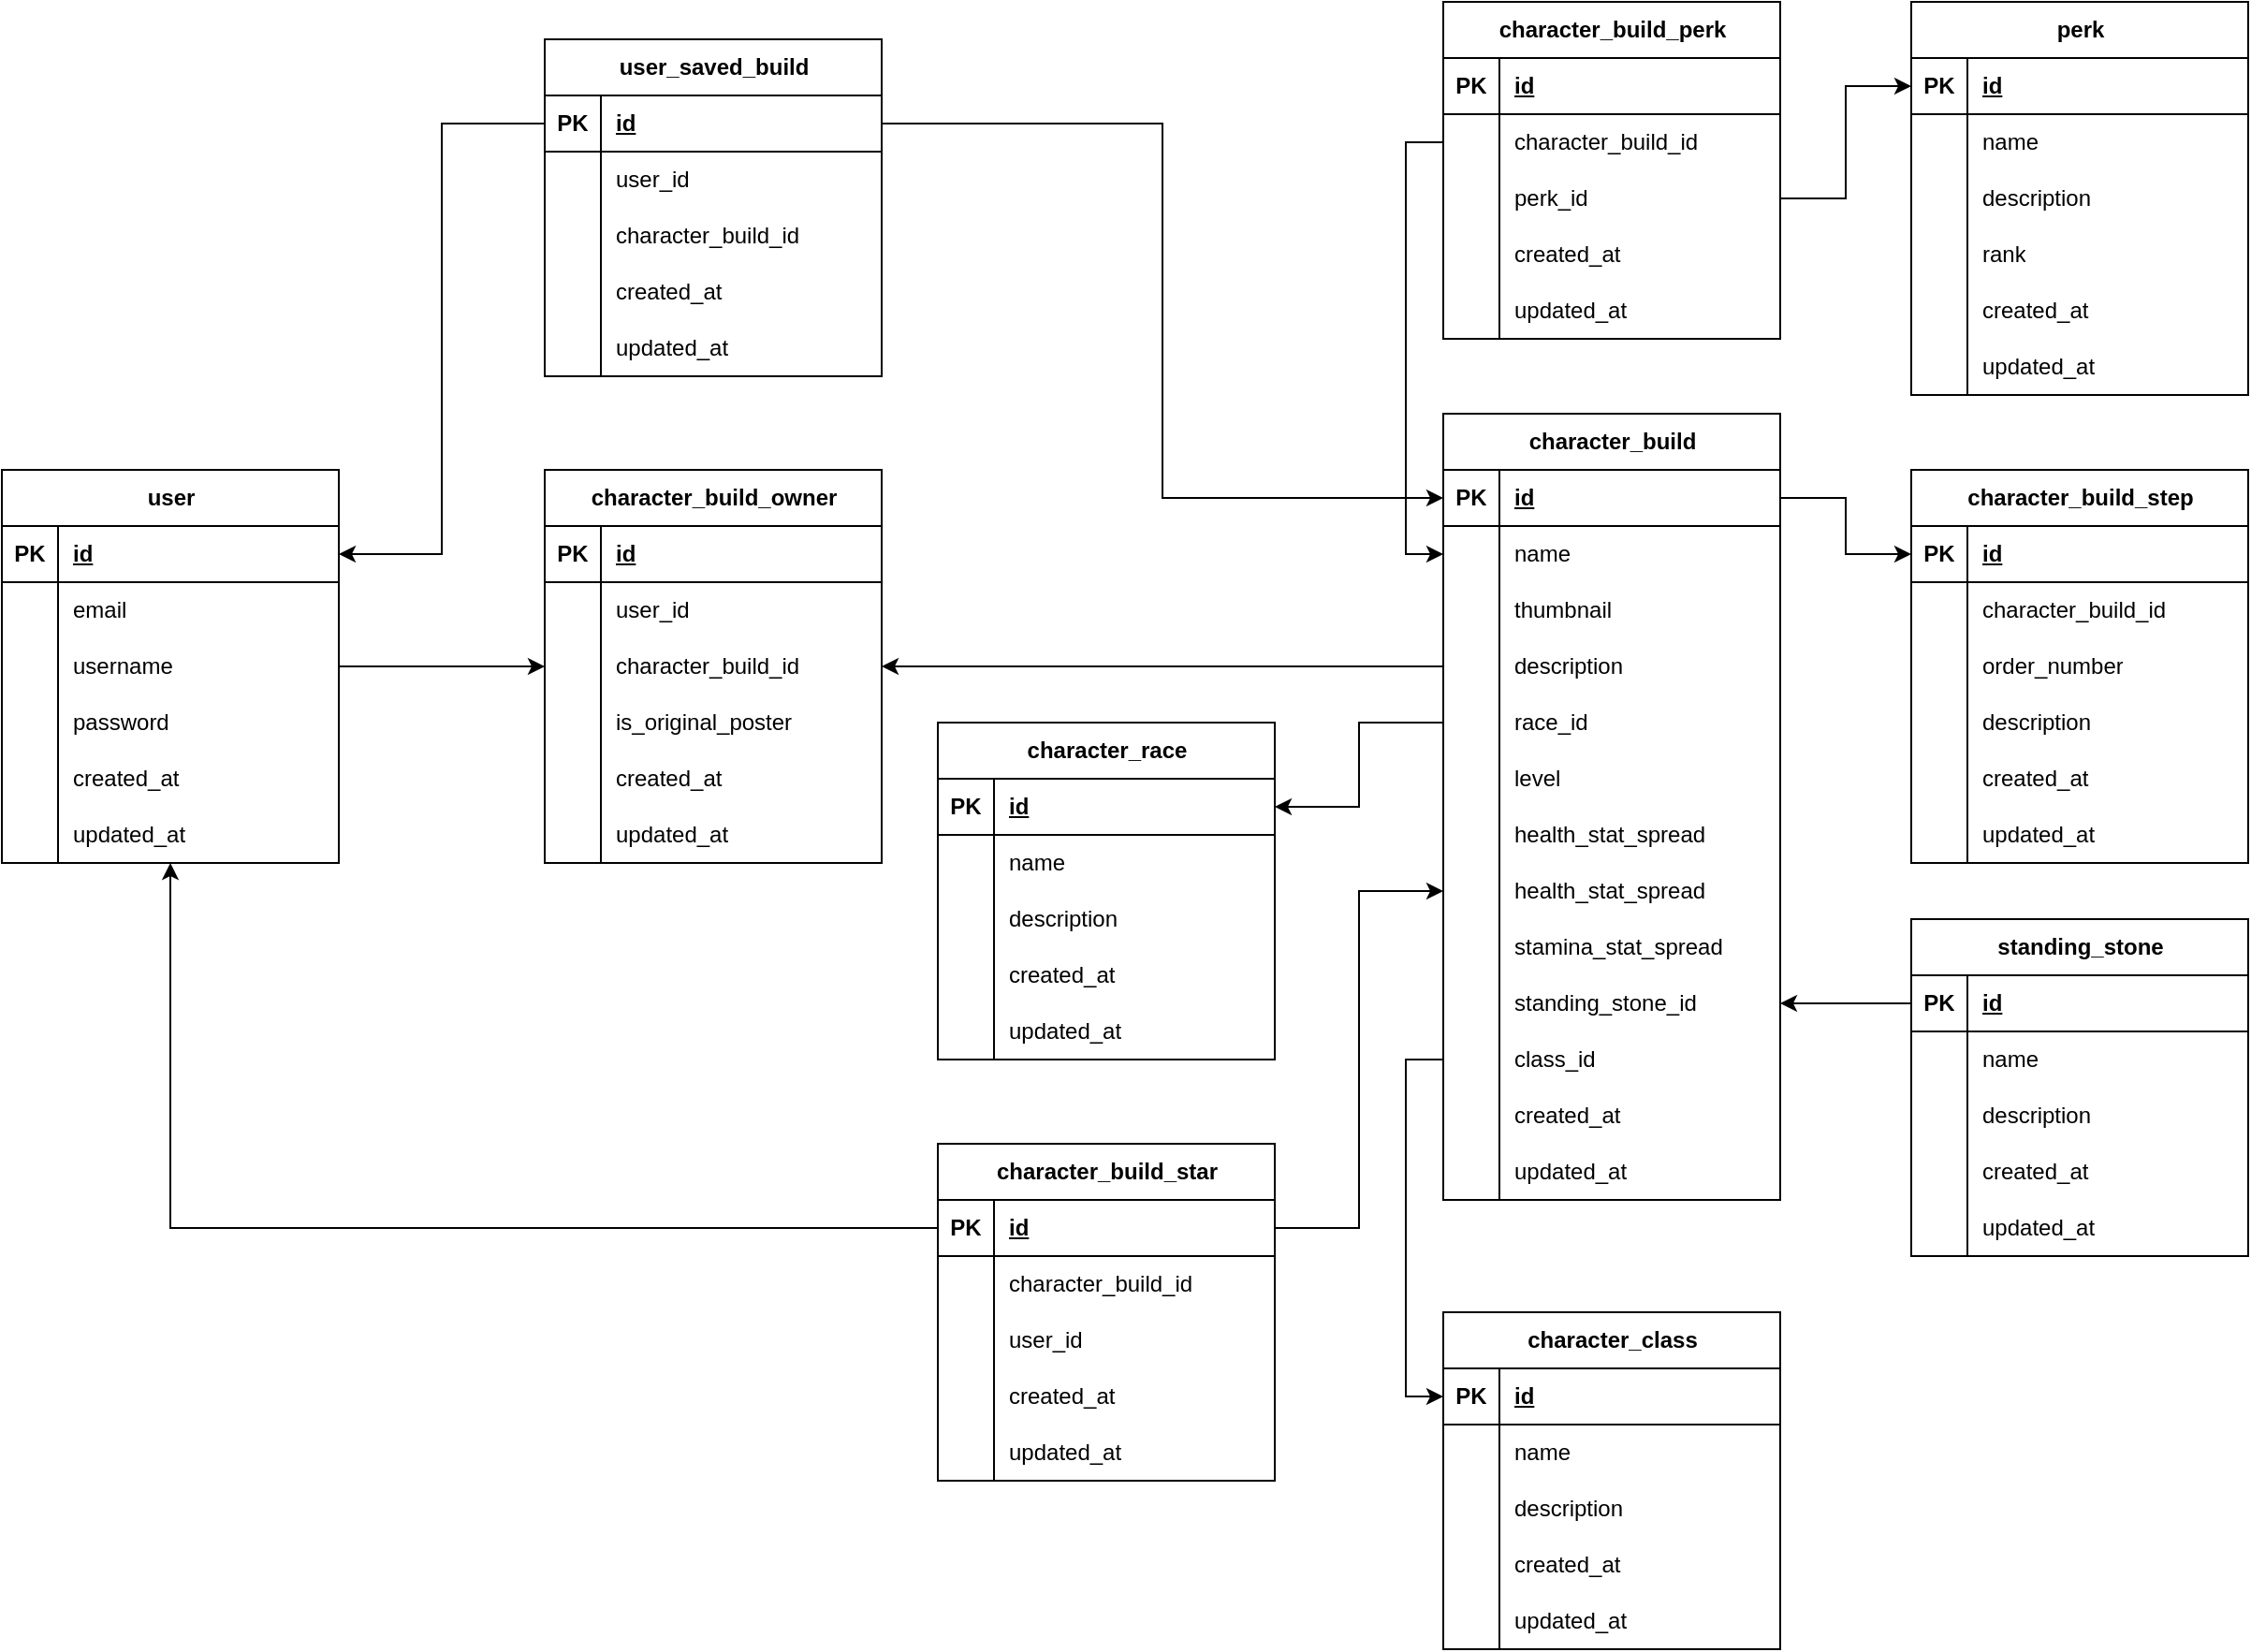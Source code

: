 <mxfile>
    <diagram name="Page-1" id="e56a1550-8fbb-45ad-956c-1786394a9013">
        <mxGraphModel dx="478" dy="446" grid="1" gridSize="10" guides="1" tooltips="1" connect="1" arrows="1" fold="1" page="1" pageScale="1" pageWidth="1100" pageHeight="850" background="none" math="0" shadow="0">
            <root>
                <mxCell id="0"/>
                <mxCell id="1" parent="0"/>
                <mxCell id="Du8C6rBUMNaiWftHwYp9-3" value="user" style="shape=table;startSize=30;container=1;collapsible=1;childLayout=tableLayout;fixedRows=1;rowLines=0;fontStyle=1;align=center;resizeLast=1;html=1;" parent="1" vertex="1">
                    <mxGeometry x="330" y="290" width="180" height="210" as="geometry"/>
                </mxCell>
                <mxCell id="Du8C6rBUMNaiWftHwYp9-4" value="" style="shape=tableRow;horizontal=0;startSize=0;swimlaneHead=0;swimlaneBody=0;fillColor=none;collapsible=0;dropTarget=0;points=[[0,0.5],[1,0.5]];portConstraint=eastwest;top=0;left=0;right=0;bottom=1;" parent="Du8C6rBUMNaiWftHwYp9-3" vertex="1">
                    <mxGeometry y="30" width="180" height="30" as="geometry"/>
                </mxCell>
                <mxCell id="Du8C6rBUMNaiWftHwYp9-5" value="PK" style="shape=partialRectangle;connectable=0;fillColor=none;top=0;left=0;bottom=0;right=0;fontStyle=1;overflow=hidden;whiteSpace=wrap;html=1;" parent="Du8C6rBUMNaiWftHwYp9-4" vertex="1">
                    <mxGeometry width="30" height="30" as="geometry">
                        <mxRectangle width="30" height="30" as="alternateBounds"/>
                    </mxGeometry>
                </mxCell>
                <mxCell id="Du8C6rBUMNaiWftHwYp9-6" value="id" style="shape=partialRectangle;connectable=0;fillColor=none;top=0;left=0;bottom=0;right=0;align=left;spacingLeft=6;fontStyle=5;overflow=hidden;whiteSpace=wrap;html=1;" parent="Du8C6rBUMNaiWftHwYp9-4" vertex="1">
                    <mxGeometry x="30" width="150" height="30" as="geometry">
                        <mxRectangle width="150" height="30" as="alternateBounds"/>
                    </mxGeometry>
                </mxCell>
                <mxCell id="Du8C6rBUMNaiWftHwYp9-7" value="" style="shape=tableRow;horizontal=0;startSize=0;swimlaneHead=0;swimlaneBody=0;fillColor=none;collapsible=0;dropTarget=0;points=[[0,0.5],[1,0.5]];portConstraint=eastwest;top=0;left=0;right=0;bottom=0;" parent="Du8C6rBUMNaiWftHwYp9-3" vertex="1">
                    <mxGeometry y="60" width="180" height="30" as="geometry"/>
                </mxCell>
                <mxCell id="Du8C6rBUMNaiWftHwYp9-8" value="" style="shape=partialRectangle;connectable=0;fillColor=none;top=0;left=0;bottom=0;right=0;editable=1;overflow=hidden;whiteSpace=wrap;html=1;" parent="Du8C6rBUMNaiWftHwYp9-7" vertex="1">
                    <mxGeometry width="30" height="30" as="geometry">
                        <mxRectangle width="30" height="30" as="alternateBounds"/>
                    </mxGeometry>
                </mxCell>
                <mxCell id="Du8C6rBUMNaiWftHwYp9-9" value="email" style="shape=partialRectangle;connectable=0;fillColor=none;top=0;left=0;bottom=0;right=0;align=left;spacingLeft=6;overflow=hidden;whiteSpace=wrap;html=1;" parent="Du8C6rBUMNaiWftHwYp9-7" vertex="1">
                    <mxGeometry x="30" width="150" height="30" as="geometry">
                        <mxRectangle width="150" height="30" as="alternateBounds"/>
                    </mxGeometry>
                </mxCell>
                <mxCell id="Du8C6rBUMNaiWftHwYp9-10" value="" style="shape=tableRow;horizontal=0;startSize=0;swimlaneHead=0;swimlaneBody=0;fillColor=none;collapsible=0;dropTarget=0;points=[[0,0.5],[1,0.5]];portConstraint=eastwest;top=0;left=0;right=0;bottom=0;" parent="Du8C6rBUMNaiWftHwYp9-3" vertex="1">
                    <mxGeometry y="90" width="180" height="30" as="geometry"/>
                </mxCell>
                <mxCell id="Du8C6rBUMNaiWftHwYp9-11" value="" style="shape=partialRectangle;connectable=0;fillColor=none;top=0;left=0;bottom=0;right=0;editable=1;overflow=hidden;whiteSpace=wrap;html=1;" parent="Du8C6rBUMNaiWftHwYp9-10" vertex="1">
                    <mxGeometry width="30" height="30" as="geometry">
                        <mxRectangle width="30" height="30" as="alternateBounds"/>
                    </mxGeometry>
                </mxCell>
                <mxCell id="Du8C6rBUMNaiWftHwYp9-12" value="username" style="shape=partialRectangle;connectable=0;fillColor=none;top=0;left=0;bottom=0;right=0;align=left;spacingLeft=6;overflow=hidden;whiteSpace=wrap;html=1;" parent="Du8C6rBUMNaiWftHwYp9-10" vertex="1">
                    <mxGeometry x="30" width="150" height="30" as="geometry">
                        <mxRectangle width="150" height="30" as="alternateBounds"/>
                    </mxGeometry>
                </mxCell>
                <mxCell id="Du8C6rBUMNaiWftHwYp9-13" value="" style="shape=tableRow;horizontal=0;startSize=0;swimlaneHead=0;swimlaneBody=0;fillColor=none;collapsible=0;dropTarget=0;points=[[0,0.5],[1,0.5]];portConstraint=eastwest;top=0;left=0;right=0;bottom=0;" parent="Du8C6rBUMNaiWftHwYp9-3" vertex="1">
                    <mxGeometry y="120" width="180" height="30" as="geometry"/>
                </mxCell>
                <mxCell id="Du8C6rBUMNaiWftHwYp9-14" value="" style="shape=partialRectangle;connectable=0;fillColor=none;top=0;left=0;bottom=0;right=0;editable=1;overflow=hidden;whiteSpace=wrap;html=1;" parent="Du8C6rBUMNaiWftHwYp9-13" vertex="1">
                    <mxGeometry width="30" height="30" as="geometry">
                        <mxRectangle width="30" height="30" as="alternateBounds"/>
                    </mxGeometry>
                </mxCell>
                <mxCell id="Du8C6rBUMNaiWftHwYp9-15" value="password" style="shape=partialRectangle;connectable=0;fillColor=none;top=0;left=0;bottom=0;right=0;align=left;spacingLeft=6;overflow=hidden;whiteSpace=wrap;html=1;" parent="Du8C6rBUMNaiWftHwYp9-13" vertex="1">
                    <mxGeometry x="30" width="150" height="30" as="geometry">
                        <mxRectangle width="150" height="30" as="alternateBounds"/>
                    </mxGeometry>
                </mxCell>
                <mxCell id="vNmmWzjGhj6bYtpzSR2H-6" style="shape=tableRow;horizontal=0;startSize=0;swimlaneHead=0;swimlaneBody=0;fillColor=none;collapsible=0;dropTarget=0;points=[[0,0.5],[1,0.5]];portConstraint=eastwest;top=0;left=0;right=0;bottom=0;" parent="Du8C6rBUMNaiWftHwYp9-3" vertex="1">
                    <mxGeometry y="150" width="180" height="30" as="geometry"/>
                </mxCell>
                <mxCell id="vNmmWzjGhj6bYtpzSR2H-7" style="shape=partialRectangle;connectable=0;fillColor=none;top=0;left=0;bottom=0;right=0;editable=1;overflow=hidden;whiteSpace=wrap;html=1;" parent="vNmmWzjGhj6bYtpzSR2H-6" vertex="1">
                    <mxGeometry width="30" height="30" as="geometry">
                        <mxRectangle width="30" height="30" as="alternateBounds"/>
                    </mxGeometry>
                </mxCell>
                <mxCell id="vNmmWzjGhj6bYtpzSR2H-8" value="created_at" style="shape=partialRectangle;connectable=0;fillColor=none;top=0;left=0;bottom=0;right=0;align=left;spacingLeft=6;overflow=hidden;whiteSpace=wrap;html=1;" parent="vNmmWzjGhj6bYtpzSR2H-6" vertex="1">
                    <mxGeometry x="30" width="150" height="30" as="geometry">
                        <mxRectangle width="150" height="30" as="alternateBounds"/>
                    </mxGeometry>
                </mxCell>
                <mxCell id="vNmmWzjGhj6bYtpzSR2H-9" style="shape=tableRow;horizontal=0;startSize=0;swimlaneHead=0;swimlaneBody=0;fillColor=none;collapsible=0;dropTarget=0;points=[[0,0.5],[1,0.5]];portConstraint=eastwest;top=0;left=0;right=0;bottom=0;" parent="Du8C6rBUMNaiWftHwYp9-3" vertex="1">
                    <mxGeometry y="180" width="180" height="30" as="geometry"/>
                </mxCell>
                <mxCell id="vNmmWzjGhj6bYtpzSR2H-10" style="shape=partialRectangle;connectable=0;fillColor=none;top=0;left=0;bottom=0;right=0;editable=1;overflow=hidden;whiteSpace=wrap;html=1;" parent="vNmmWzjGhj6bYtpzSR2H-9" vertex="1">
                    <mxGeometry width="30" height="30" as="geometry">
                        <mxRectangle width="30" height="30" as="alternateBounds"/>
                    </mxGeometry>
                </mxCell>
                <mxCell id="vNmmWzjGhj6bYtpzSR2H-11" value="updated_at" style="shape=partialRectangle;connectable=0;fillColor=none;top=0;left=0;bottom=0;right=0;align=left;spacingLeft=6;overflow=hidden;whiteSpace=wrap;html=1;" parent="vNmmWzjGhj6bYtpzSR2H-9" vertex="1">
                    <mxGeometry x="30" width="150" height="30" as="geometry">
                        <mxRectangle width="150" height="30" as="alternateBounds"/>
                    </mxGeometry>
                </mxCell>
                <mxCell id="Du8C6rBUMNaiWftHwYp9-16" value="character_build" style="shape=table;startSize=30;container=1;collapsible=1;childLayout=tableLayout;fixedRows=1;rowLines=0;fontStyle=1;align=center;resizeLast=1;html=1;" parent="1" vertex="1">
                    <mxGeometry x="1100" y="260" width="180" height="420" as="geometry"/>
                </mxCell>
                <mxCell id="Du8C6rBUMNaiWftHwYp9-17" value="" style="shape=tableRow;horizontal=0;startSize=0;swimlaneHead=0;swimlaneBody=0;fillColor=none;collapsible=0;dropTarget=0;points=[[0,0.5],[1,0.5]];portConstraint=eastwest;top=0;left=0;right=0;bottom=1;" parent="Du8C6rBUMNaiWftHwYp9-16" vertex="1">
                    <mxGeometry y="30" width="180" height="30" as="geometry"/>
                </mxCell>
                <mxCell id="Du8C6rBUMNaiWftHwYp9-18" value="PK" style="shape=partialRectangle;connectable=0;fillColor=none;top=0;left=0;bottom=0;right=0;fontStyle=1;overflow=hidden;whiteSpace=wrap;html=1;" parent="Du8C6rBUMNaiWftHwYp9-17" vertex="1">
                    <mxGeometry width="30" height="30" as="geometry">
                        <mxRectangle width="30" height="30" as="alternateBounds"/>
                    </mxGeometry>
                </mxCell>
                <mxCell id="Du8C6rBUMNaiWftHwYp9-19" value="id" style="shape=partialRectangle;connectable=0;fillColor=none;top=0;left=0;bottom=0;right=0;align=left;spacingLeft=6;fontStyle=5;overflow=hidden;whiteSpace=wrap;html=1;" parent="Du8C6rBUMNaiWftHwYp9-17" vertex="1">
                    <mxGeometry x="30" width="150" height="30" as="geometry">
                        <mxRectangle width="150" height="30" as="alternateBounds"/>
                    </mxGeometry>
                </mxCell>
                <mxCell id="Du8C6rBUMNaiWftHwYp9-20" value="" style="shape=tableRow;horizontal=0;startSize=0;swimlaneHead=0;swimlaneBody=0;fillColor=none;collapsible=0;dropTarget=0;points=[[0,0.5],[1,0.5]];portConstraint=eastwest;top=0;left=0;right=0;bottom=0;" parent="Du8C6rBUMNaiWftHwYp9-16" vertex="1">
                    <mxGeometry y="60" width="180" height="30" as="geometry"/>
                </mxCell>
                <mxCell id="Du8C6rBUMNaiWftHwYp9-21" value="" style="shape=partialRectangle;connectable=0;fillColor=none;top=0;left=0;bottom=0;right=0;editable=1;overflow=hidden;whiteSpace=wrap;html=1;" parent="Du8C6rBUMNaiWftHwYp9-20" vertex="1">
                    <mxGeometry width="30" height="30" as="geometry">
                        <mxRectangle width="30" height="30" as="alternateBounds"/>
                    </mxGeometry>
                </mxCell>
                <mxCell id="Du8C6rBUMNaiWftHwYp9-22" value="name" style="shape=partialRectangle;connectable=0;fillColor=none;top=0;left=0;bottom=0;right=0;align=left;spacingLeft=6;overflow=hidden;whiteSpace=wrap;html=1;" parent="Du8C6rBUMNaiWftHwYp9-20" vertex="1">
                    <mxGeometry x="30" width="150" height="30" as="geometry">
                        <mxRectangle width="150" height="30" as="alternateBounds"/>
                    </mxGeometry>
                </mxCell>
                <mxCell id="vNmmWzjGhj6bYtpzSR2H-141" style="shape=tableRow;horizontal=0;startSize=0;swimlaneHead=0;swimlaneBody=0;fillColor=none;collapsible=0;dropTarget=0;points=[[0,0.5],[1,0.5]];portConstraint=eastwest;top=0;left=0;right=0;bottom=0;" parent="Du8C6rBUMNaiWftHwYp9-16" vertex="1">
                    <mxGeometry y="90" width="180" height="30" as="geometry"/>
                </mxCell>
                <mxCell id="vNmmWzjGhj6bYtpzSR2H-142" style="shape=partialRectangle;connectable=0;fillColor=none;top=0;left=0;bottom=0;right=0;editable=1;overflow=hidden;whiteSpace=wrap;html=1;" parent="vNmmWzjGhj6bYtpzSR2H-141" vertex="1">
                    <mxGeometry width="30" height="30" as="geometry">
                        <mxRectangle width="30" height="30" as="alternateBounds"/>
                    </mxGeometry>
                </mxCell>
                <mxCell id="vNmmWzjGhj6bYtpzSR2H-143" value="thumbnail" style="shape=partialRectangle;connectable=0;fillColor=none;top=0;left=0;bottom=0;right=0;align=left;spacingLeft=6;overflow=hidden;whiteSpace=wrap;html=1;" parent="vNmmWzjGhj6bYtpzSR2H-141" vertex="1">
                    <mxGeometry x="30" width="150" height="30" as="geometry">
                        <mxRectangle width="150" height="30" as="alternateBounds"/>
                    </mxGeometry>
                </mxCell>
                <mxCell id="Du8C6rBUMNaiWftHwYp9-23" value="" style="shape=tableRow;horizontal=0;startSize=0;swimlaneHead=0;swimlaneBody=0;fillColor=none;collapsible=0;dropTarget=0;points=[[0,0.5],[1,0.5]];portConstraint=eastwest;top=0;left=0;right=0;bottom=0;" parent="Du8C6rBUMNaiWftHwYp9-16" vertex="1">
                    <mxGeometry y="120" width="180" height="30" as="geometry"/>
                </mxCell>
                <mxCell id="Du8C6rBUMNaiWftHwYp9-24" value="" style="shape=partialRectangle;connectable=0;fillColor=none;top=0;left=0;bottom=0;right=0;editable=1;overflow=hidden;whiteSpace=wrap;html=1;" parent="Du8C6rBUMNaiWftHwYp9-23" vertex="1">
                    <mxGeometry width="30" height="30" as="geometry">
                        <mxRectangle width="30" height="30" as="alternateBounds"/>
                    </mxGeometry>
                </mxCell>
                <mxCell id="Du8C6rBUMNaiWftHwYp9-25" value="description" style="shape=partialRectangle;connectable=0;fillColor=none;top=0;left=0;bottom=0;right=0;align=left;spacingLeft=6;overflow=hidden;whiteSpace=wrap;html=1;" parent="Du8C6rBUMNaiWftHwYp9-23" vertex="1">
                    <mxGeometry x="30" width="150" height="30" as="geometry">
                        <mxRectangle width="150" height="30" as="alternateBounds"/>
                    </mxGeometry>
                </mxCell>
                <mxCell id="vNmmWzjGhj6bYtpzSR2H-47" style="shape=tableRow;horizontal=0;startSize=0;swimlaneHead=0;swimlaneBody=0;fillColor=none;collapsible=0;dropTarget=0;points=[[0,0.5],[1,0.5]];portConstraint=eastwest;top=0;left=0;right=0;bottom=0;" parent="Du8C6rBUMNaiWftHwYp9-16" vertex="1">
                    <mxGeometry y="150" width="180" height="30" as="geometry"/>
                </mxCell>
                <mxCell id="vNmmWzjGhj6bYtpzSR2H-48" style="shape=partialRectangle;connectable=0;fillColor=none;top=0;left=0;bottom=0;right=0;editable=1;overflow=hidden;whiteSpace=wrap;html=1;" parent="vNmmWzjGhj6bYtpzSR2H-47" vertex="1">
                    <mxGeometry width="30" height="30" as="geometry">
                        <mxRectangle width="30" height="30" as="alternateBounds"/>
                    </mxGeometry>
                </mxCell>
                <mxCell id="vNmmWzjGhj6bYtpzSR2H-49" value="race_id" style="shape=partialRectangle;connectable=0;fillColor=none;top=0;left=0;bottom=0;right=0;align=left;spacingLeft=6;overflow=hidden;whiteSpace=wrap;html=1;" parent="vNmmWzjGhj6bYtpzSR2H-47" vertex="1">
                    <mxGeometry x="30" width="150" height="30" as="geometry">
                        <mxRectangle width="150" height="30" as="alternateBounds"/>
                    </mxGeometry>
                </mxCell>
                <mxCell id="vNmmWzjGhj6bYtpzSR2H-53" style="shape=tableRow;horizontal=0;startSize=0;swimlaneHead=0;swimlaneBody=0;fillColor=none;collapsible=0;dropTarget=0;points=[[0,0.5],[1,0.5]];portConstraint=eastwest;top=0;left=0;right=0;bottom=0;" parent="Du8C6rBUMNaiWftHwYp9-16" vertex="1">
                    <mxGeometry y="180" width="180" height="30" as="geometry"/>
                </mxCell>
                <mxCell id="vNmmWzjGhj6bYtpzSR2H-54" style="shape=partialRectangle;connectable=0;fillColor=none;top=0;left=0;bottom=0;right=0;editable=1;overflow=hidden;whiteSpace=wrap;html=1;" parent="vNmmWzjGhj6bYtpzSR2H-53" vertex="1">
                    <mxGeometry width="30" height="30" as="geometry">
                        <mxRectangle width="30" height="30" as="alternateBounds"/>
                    </mxGeometry>
                </mxCell>
                <mxCell id="vNmmWzjGhj6bYtpzSR2H-55" value="level" style="shape=partialRectangle;connectable=0;fillColor=none;top=0;left=0;bottom=0;right=0;align=left;spacingLeft=6;overflow=hidden;whiteSpace=wrap;html=1;" parent="vNmmWzjGhj6bYtpzSR2H-53" vertex="1">
                    <mxGeometry x="30" width="150" height="30" as="geometry">
                        <mxRectangle width="150" height="30" as="alternateBounds"/>
                    </mxGeometry>
                </mxCell>
                <mxCell id="vNmmWzjGhj6bYtpzSR2H-56" style="shape=tableRow;horizontal=0;startSize=0;swimlaneHead=0;swimlaneBody=0;fillColor=none;collapsible=0;dropTarget=0;points=[[0,0.5],[1,0.5]];portConstraint=eastwest;top=0;left=0;right=0;bottom=0;" parent="Du8C6rBUMNaiWftHwYp9-16" vertex="1">
                    <mxGeometry y="210" width="180" height="30" as="geometry"/>
                </mxCell>
                <mxCell id="vNmmWzjGhj6bYtpzSR2H-57" style="shape=partialRectangle;connectable=0;fillColor=none;top=0;left=0;bottom=0;right=0;editable=1;overflow=hidden;whiteSpace=wrap;html=1;" parent="vNmmWzjGhj6bYtpzSR2H-56" vertex="1">
                    <mxGeometry width="30" height="30" as="geometry">
                        <mxRectangle width="30" height="30" as="alternateBounds"/>
                    </mxGeometry>
                </mxCell>
                <mxCell id="vNmmWzjGhj6bYtpzSR2H-58" value="health_stat_spread" style="shape=partialRectangle;connectable=0;fillColor=none;top=0;left=0;bottom=0;right=0;align=left;spacingLeft=6;overflow=hidden;whiteSpace=wrap;html=1;" parent="vNmmWzjGhj6bYtpzSR2H-56" vertex="1">
                    <mxGeometry x="30" width="150" height="30" as="geometry">
                        <mxRectangle width="150" height="30" as="alternateBounds"/>
                    </mxGeometry>
                </mxCell>
                <mxCell id="vNmmWzjGhj6bYtpzSR2H-171" style="shape=tableRow;horizontal=0;startSize=0;swimlaneHead=0;swimlaneBody=0;fillColor=none;collapsible=0;dropTarget=0;points=[[0,0.5],[1,0.5]];portConstraint=eastwest;top=0;left=0;right=0;bottom=0;" parent="Du8C6rBUMNaiWftHwYp9-16" vertex="1">
                    <mxGeometry y="240" width="180" height="30" as="geometry"/>
                </mxCell>
                <mxCell id="vNmmWzjGhj6bYtpzSR2H-172" style="shape=partialRectangle;connectable=0;fillColor=none;top=0;left=0;bottom=0;right=0;editable=1;overflow=hidden;whiteSpace=wrap;html=1;" parent="vNmmWzjGhj6bYtpzSR2H-171" vertex="1">
                    <mxGeometry width="30" height="30" as="geometry">
                        <mxRectangle width="30" height="30" as="alternateBounds"/>
                    </mxGeometry>
                </mxCell>
                <mxCell id="vNmmWzjGhj6bYtpzSR2H-173" value="health_stat_spread" style="shape=partialRectangle;connectable=0;fillColor=none;top=0;left=0;bottom=0;right=0;align=left;spacingLeft=6;overflow=hidden;whiteSpace=wrap;html=1;" parent="vNmmWzjGhj6bYtpzSR2H-171" vertex="1">
                    <mxGeometry x="30" width="150" height="30" as="geometry">
                        <mxRectangle width="150" height="30" as="alternateBounds"/>
                    </mxGeometry>
                </mxCell>
                <mxCell id="vNmmWzjGhj6bYtpzSR2H-168" style="shape=tableRow;horizontal=0;startSize=0;swimlaneHead=0;swimlaneBody=0;fillColor=none;collapsible=0;dropTarget=0;points=[[0,0.5],[1,0.5]];portConstraint=eastwest;top=0;left=0;right=0;bottom=0;" parent="Du8C6rBUMNaiWftHwYp9-16" vertex="1">
                    <mxGeometry y="270" width="180" height="30" as="geometry"/>
                </mxCell>
                <mxCell id="vNmmWzjGhj6bYtpzSR2H-169" style="shape=partialRectangle;connectable=0;fillColor=none;top=0;left=0;bottom=0;right=0;editable=1;overflow=hidden;whiteSpace=wrap;html=1;" parent="vNmmWzjGhj6bYtpzSR2H-168" vertex="1">
                    <mxGeometry width="30" height="30" as="geometry">
                        <mxRectangle width="30" height="30" as="alternateBounds"/>
                    </mxGeometry>
                </mxCell>
                <mxCell id="vNmmWzjGhj6bYtpzSR2H-170" value="stamina_stat_spread" style="shape=partialRectangle;connectable=0;fillColor=none;top=0;left=0;bottom=0;right=0;align=left;spacingLeft=6;overflow=hidden;whiteSpace=wrap;html=1;" parent="vNmmWzjGhj6bYtpzSR2H-168" vertex="1">
                    <mxGeometry x="30" width="150" height="30" as="geometry">
                        <mxRectangle width="150" height="30" as="alternateBounds"/>
                    </mxGeometry>
                </mxCell>
                <mxCell id="vNmmWzjGhj6bYtpzSR2H-59" style="shape=tableRow;horizontal=0;startSize=0;swimlaneHead=0;swimlaneBody=0;fillColor=none;collapsible=0;dropTarget=0;points=[[0,0.5],[1,0.5]];portConstraint=eastwest;top=0;left=0;right=0;bottom=0;" parent="Du8C6rBUMNaiWftHwYp9-16" vertex="1">
                    <mxGeometry y="300" width="180" height="30" as="geometry"/>
                </mxCell>
                <mxCell id="vNmmWzjGhj6bYtpzSR2H-60" style="shape=partialRectangle;connectable=0;fillColor=none;top=0;left=0;bottom=0;right=0;editable=1;overflow=hidden;whiteSpace=wrap;html=1;" parent="vNmmWzjGhj6bYtpzSR2H-59" vertex="1">
                    <mxGeometry width="30" height="30" as="geometry">
                        <mxRectangle width="30" height="30" as="alternateBounds"/>
                    </mxGeometry>
                </mxCell>
                <mxCell id="vNmmWzjGhj6bYtpzSR2H-61" value="standing_stone_id" style="shape=partialRectangle;connectable=0;fillColor=none;top=0;left=0;bottom=0;right=0;align=left;spacingLeft=6;overflow=hidden;whiteSpace=wrap;html=1;" parent="vNmmWzjGhj6bYtpzSR2H-59" vertex="1">
                    <mxGeometry x="30" width="150" height="30" as="geometry">
                        <mxRectangle width="150" height="30" as="alternateBounds"/>
                    </mxGeometry>
                </mxCell>
                <mxCell id="vNmmWzjGhj6bYtpzSR2H-62" style="shape=tableRow;horizontal=0;startSize=0;swimlaneHead=0;swimlaneBody=0;fillColor=none;collapsible=0;dropTarget=0;points=[[0,0.5],[1,0.5]];portConstraint=eastwest;top=0;left=0;right=0;bottom=0;" parent="Du8C6rBUMNaiWftHwYp9-16" vertex="1">
                    <mxGeometry y="330" width="180" height="30" as="geometry"/>
                </mxCell>
                <mxCell id="vNmmWzjGhj6bYtpzSR2H-63" style="shape=partialRectangle;connectable=0;fillColor=none;top=0;left=0;bottom=0;right=0;editable=1;overflow=hidden;whiteSpace=wrap;html=1;" parent="vNmmWzjGhj6bYtpzSR2H-62" vertex="1">
                    <mxGeometry width="30" height="30" as="geometry">
                        <mxRectangle width="30" height="30" as="alternateBounds"/>
                    </mxGeometry>
                </mxCell>
                <mxCell id="vNmmWzjGhj6bYtpzSR2H-64" value="class_id" style="shape=partialRectangle;connectable=0;fillColor=none;top=0;left=0;bottom=0;right=0;align=left;spacingLeft=6;overflow=hidden;whiteSpace=wrap;html=1;" parent="vNmmWzjGhj6bYtpzSR2H-62" vertex="1">
                    <mxGeometry x="30" width="150" height="30" as="geometry">
                        <mxRectangle width="150" height="30" as="alternateBounds"/>
                    </mxGeometry>
                </mxCell>
                <mxCell id="Du8C6rBUMNaiWftHwYp9-26" value="" style="shape=tableRow;horizontal=0;startSize=0;swimlaneHead=0;swimlaneBody=0;fillColor=none;collapsible=0;dropTarget=0;points=[[0,0.5],[1,0.5]];portConstraint=eastwest;top=0;left=0;right=0;bottom=0;" parent="Du8C6rBUMNaiWftHwYp9-16" vertex="1">
                    <mxGeometry y="360" width="180" height="30" as="geometry"/>
                </mxCell>
                <mxCell id="Du8C6rBUMNaiWftHwYp9-27" value="" style="shape=partialRectangle;connectable=0;fillColor=none;top=0;left=0;bottom=0;right=0;editable=1;overflow=hidden;whiteSpace=wrap;html=1;" parent="Du8C6rBUMNaiWftHwYp9-26" vertex="1">
                    <mxGeometry width="30" height="30" as="geometry">
                        <mxRectangle width="30" height="30" as="alternateBounds"/>
                    </mxGeometry>
                </mxCell>
                <mxCell id="Du8C6rBUMNaiWftHwYp9-28" value="created_at" style="shape=partialRectangle;connectable=0;fillColor=none;top=0;left=0;bottom=0;right=0;align=left;spacingLeft=6;overflow=hidden;whiteSpace=wrap;html=1;" parent="Du8C6rBUMNaiWftHwYp9-26" vertex="1">
                    <mxGeometry x="30" width="150" height="30" as="geometry">
                        <mxRectangle width="150" height="30" as="alternateBounds"/>
                    </mxGeometry>
                </mxCell>
                <mxCell id="vNmmWzjGhj6bYtpzSR2H-41" style="shape=tableRow;horizontal=0;startSize=0;swimlaneHead=0;swimlaneBody=0;fillColor=none;collapsible=0;dropTarget=0;points=[[0,0.5],[1,0.5]];portConstraint=eastwest;top=0;left=0;right=0;bottom=0;" parent="Du8C6rBUMNaiWftHwYp9-16" vertex="1">
                    <mxGeometry y="390" width="180" height="30" as="geometry"/>
                </mxCell>
                <mxCell id="vNmmWzjGhj6bYtpzSR2H-42" style="shape=partialRectangle;connectable=0;fillColor=none;top=0;left=0;bottom=0;right=0;editable=1;overflow=hidden;whiteSpace=wrap;html=1;" parent="vNmmWzjGhj6bYtpzSR2H-41" vertex="1">
                    <mxGeometry width="30" height="30" as="geometry">
                        <mxRectangle width="30" height="30" as="alternateBounds"/>
                    </mxGeometry>
                </mxCell>
                <mxCell id="vNmmWzjGhj6bYtpzSR2H-43" value="updated_at" style="shape=partialRectangle;connectable=0;fillColor=none;top=0;left=0;bottom=0;right=0;align=left;spacingLeft=6;overflow=hidden;whiteSpace=wrap;html=1;" parent="vNmmWzjGhj6bYtpzSR2H-41" vertex="1">
                    <mxGeometry x="30" width="150" height="30" as="geometry">
                        <mxRectangle width="150" height="30" as="alternateBounds"/>
                    </mxGeometry>
                </mxCell>
                <mxCell id="Du8C6rBUMNaiWftHwYp9-29" value="user_saved_build" style="shape=table;startSize=30;container=1;collapsible=1;childLayout=tableLayout;fixedRows=1;rowLines=0;fontStyle=1;align=center;resizeLast=1;html=1;" parent="1" vertex="1">
                    <mxGeometry x="620" y="60" width="180" height="180" as="geometry"/>
                </mxCell>
                <mxCell id="Du8C6rBUMNaiWftHwYp9-30" value="" style="shape=tableRow;horizontal=0;startSize=0;swimlaneHead=0;swimlaneBody=0;fillColor=none;collapsible=0;dropTarget=0;points=[[0,0.5],[1,0.5]];portConstraint=eastwest;top=0;left=0;right=0;bottom=1;" parent="Du8C6rBUMNaiWftHwYp9-29" vertex="1">
                    <mxGeometry y="30" width="180" height="30" as="geometry"/>
                </mxCell>
                <mxCell id="Du8C6rBUMNaiWftHwYp9-31" value="PK" style="shape=partialRectangle;connectable=0;fillColor=none;top=0;left=0;bottom=0;right=0;fontStyle=1;overflow=hidden;whiteSpace=wrap;html=1;" parent="Du8C6rBUMNaiWftHwYp9-30" vertex="1">
                    <mxGeometry width="30" height="30" as="geometry">
                        <mxRectangle width="30" height="30" as="alternateBounds"/>
                    </mxGeometry>
                </mxCell>
                <mxCell id="Du8C6rBUMNaiWftHwYp9-32" value="id" style="shape=partialRectangle;connectable=0;fillColor=none;top=0;left=0;bottom=0;right=0;align=left;spacingLeft=6;fontStyle=5;overflow=hidden;whiteSpace=wrap;html=1;" parent="Du8C6rBUMNaiWftHwYp9-30" vertex="1">
                    <mxGeometry x="30" width="150" height="30" as="geometry">
                        <mxRectangle width="150" height="30" as="alternateBounds"/>
                    </mxGeometry>
                </mxCell>
                <mxCell id="Du8C6rBUMNaiWftHwYp9-33" value="" style="shape=tableRow;horizontal=0;startSize=0;swimlaneHead=0;swimlaneBody=0;fillColor=none;collapsible=0;dropTarget=0;points=[[0,0.5],[1,0.5]];portConstraint=eastwest;top=0;left=0;right=0;bottom=0;" parent="Du8C6rBUMNaiWftHwYp9-29" vertex="1">
                    <mxGeometry y="60" width="180" height="30" as="geometry"/>
                </mxCell>
                <mxCell id="Du8C6rBUMNaiWftHwYp9-34" value="" style="shape=partialRectangle;connectable=0;fillColor=none;top=0;left=0;bottom=0;right=0;editable=1;overflow=hidden;whiteSpace=wrap;html=1;" parent="Du8C6rBUMNaiWftHwYp9-33" vertex="1">
                    <mxGeometry width="30" height="30" as="geometry">
                        <mxRectangle width="30" height="30" as="alternateBounds"/>
                    </mxGeometry>
                </mxCell>
                <mxCell id="Du8C6rBUMNaiWftHwYp9-35" value="user_id" style="shape=partialRectangle;connectable=0;fillColor=none;top=0;left=0;bottom=0;right=0;align=left;spacingLeft=6;overflow=hidden;whiteSpace=wrap;html=1;" parent="Du8C6rBUMNaiWftHwYp9-33" vertex="1">
                    <mxGeometry x="30" width="150" height="30" as="geometry">
                        <mxRectangle width="150" height="30" as="alternateBounds"/>
                    </mxGeometry>
                </mxCell>
                <mxCell id="Du8C6rBUMNaiWftHwYp9-36" value="" style="shape=tableRow;horizontal=0;startSize=0;swimlaneHead=0;swimlaneBody=0;fillColor=none;collapsible=0;dropTarget=0;points=[[0,0.5],[1,0.5]];portConstraint=eastwest;top=0;left=0;right=0;bottom=0;" parent="Du8C6rBUMNaiWftHwYp9-29" vertex="1">
                    <mxGeometry y="90" width="180" height="30" as="geometry"/>
                </mxCell>
                <mxCell id="Du8C6rBUMNaiWftHwYp9-37" value="" style="shape=partialRectangle;connectable=0;fillColor=none;top=0;left=0;bottom=0;right=0;editable=1;overflow=hidden;whiteSpace=wrap;html=1;" parent="Du8C6rBUMNaiWftHwYp9-36" vertex="1">
                    <mxGeometry width="30" height="30" as="geometry">
                        <mxRectangle width="30" height="30" as="alternateBounds"/>
                    </mxGeometry>
                </mxCell>
                <mxCell id="Du8C6rBUMNaiWftHwYp9-38" value="character_build_id" style="shape=partialRectangle;connectable=0;fillColor=none;top=0;left=0;bottom=0;right=0;align=left;spacingLeft=6;overflow=hidden;whiteSpace=wrap;html=1;" parent="Du8C6rBUMNaiWftHwYp9-36" vertex="1">
                    <mxGeometry x="30" width="150" height="30" as="geometry">
                        <mxRectangle width="150" height="30" as="alternateBounds"/>
                    </mxGeometry>
                </mxCell>
                <mxCell id="Du8C6rBUMNaiWftHwYp9-39" value="" style="shape=tableRow;horizontal=0;startSize=0;swimlaneHead=0;swimlaneBody=0;fillColor=none;collapsible=0;dropTarget=0;points=[[0,0.5],[1,0.5]];portConstraint=eastwest;top=0;left=0;right=0;bottom=0;" parent="Du8C6rBUMNaiWftHwYp9-29" vertex="1">
                    <mxGeometry y="120" width="180" height="30" as="geometry"/>
                </mxCell>
                <mxCell id="Du8C6rBUMNaiWftHwYp9-40" value="" style="shape=partialRectangle;connectable=0;fillColor=none;top=0;left=0;bottom=0;right=0;editable=1;overflow=hidden;whiteSpace=wrap;html=1;" parent="Du8C6rBUMNaiWftHwYp9-39" vertex="1">
                    <mxGeometry width="30" height="30" as="geometry">
                        <mxRectangle width="30" height="30" as="alternateBounds"/>
                    </mxGeometry>
                </mxCell>
                <mxCell id="Du8C6rBUMNaiWftHwYp9-41" value="created_at" style="shape=partialRectangle;connectable=0;fillColor=none;top=0;left=0;bottom=0;right=0;align=left;spacingLeft=6;overflow=hidden;whiteSpace=wrap;html=1;" parent="Du8C6rBUMNaiWftHwYp9-39" vertex="1">
                    <mxGeometry x="30" width="150" height="30" as="geometry">
                        <mxRectangle width="150" height="30" as="alternateBounds"/>
                    </mxGeometry>
                </mxCell>
                <mxCell id="vNmmWzjGhj6bYtpzSR2H-31" style="shape=tableRow;horizontal=0;startSize=0;swimlaneHead=0;swimlaneBody=0;fillColor=none;collapsible=0;dropTarget=0;points=[[0,0.5],[1,0.5]];portConstraint=eastwest;top=0;left=0;right=0;bottom=0;" parent="Du8C6rBUMNaiWftHwYp9-29" vertex="1">
                    <mxGeometry y="150" width="180" height="30" as="geometry"/>
                </mxCell>
                <mxCell id="vNmmWzjGhj6bYtpzSR2H-32" style="shape=partialRectangle;connectable=0;fillColor=none;top=0;left=0;bottom=0;right=0;editable=1;overflow=hidden;whiteSpace=wrap;html=1;" parent="vNmmWzjGhj6bYtpzSR2H-31" vertex="1">
                    <mxGeometry width="30" height="30" as="geometry">
                        <mxRectangle width="30" height="30" as="alternateBounds"/>
                    </mxGeometry>
                </mxCell>
                <mxCell id="vNmmWzjGhj6bYtpzSR2H-33" value="updated_at" style="shape=partialRectangle;connectable=0;fillColor=none;top=0;left=0;bottom=0;right=0;align=left;spacingLeft=6;overflow=hidden;whiteSpace=wrap;html=1;" parent="vNmmWzjGhj6bYtpzSR2H-31" vertex="1">
                    <mxGeometry x="30" width="150" height="30" as="geometry">
                        <mxRectangle width="150" height="30" as="alternateBounds"/>
                    </mxGeometry>
                </mxCell>
                <mxCell id="Du8C6rBUMNaiWftHwYp9-55" value="character_build_owner" style="shape=table;startSize=30;container=1;collapsible=1;childLayout=tableLayout;fixedRows=1;rowLines=0;fontStyle=1;align=center;resizeLast=1;html=1;" parent="1" vertex="1">
                    <mxGeometry x="620" y="290" width="180" height="210" as="geometry">
                        <mxRectangle x="560" y="290" width="170" height="30" as="alternateBounds"/>
                    </mxGeometry>
                </mxCell>
                <mxCell id="Du8C6rBUMNaiWftHwYp9-56" value="" style="shape=tableRow;horizontal=0;startSize=0;swimlaneHead=0;swimlaneBody=0;fillColor=none;collapsible=0;dropTarget=0;points=[[0,0.5],[1,0.5]];portConstraint=eastwest;top=0;left=0;right=0;bottom=1;" parent="Du8C6rBUMNaiWftHwYp9-55" vertex="1">
                    <mxGeometry y="30" width="180" height="30" as="geometry"/>
                </mxCell>
                <mxCell id="Du8C6rBUMNaiWftHwYp9-57" value="PK" style="shape=partialRectangle;connectable=0;fillColor=none;top=0;left=0;bottom=0;right=0;fontStyle=1;overflow=hidden;whiteSpace=wrap;html=1;" parent="Du8C6rBUMNaiWftHwYp9-56" vertex="1">
                    <mxGeometry width="30" height="30" as="geometry">
                        <mxRectangle width="30" height="30" as="alternateBounds"/>
                    </mxGeometry>
                </mxCell>
                <mxCell id="Du8C6rBUMNaiWftHwYp9-58" value="id" style="shape=partialRectangle;connectable=0;fillColor=none;top=0;left=0;bottom=0;right=0;align=left;spacingLeft=6;fontStyle=5;overflow=hidden;whiteSpace=wrap;html=1;" parent="Du8C6rBUMNaiWftHwYp9-56" vertex="1">
                    <mxGeometry x="30" width="150" height="30" as="geometry">
                        <mxRectangle width="150" height="30" as="alternateBounds"/>
                    </mxGeometry>
                </mxCell>
                <mxCell id="Du8C6rBUMNaiWftHwYp9-59" value="" style="shape=tableRow;horizontal=0;startSize=0;swimlaneHead=0;swimlaneBody=0;fillColor=none;collapsible=0;dropTarget=0;points=[[0,0.5],[1,0.5]];portConstraint=eastwest;top=0;left=0;right=0;bottom=0;" parent="Du8C6rBUMNaiWftHwYp9-55" vertex="1">
                    <mxGeometry y="60" width="180" height="30" as="geometry"/>
                </mxCell>
                <mxCell id="Du8C6rBUMNaiWftHwYp9-60" value="" style="shape=partialRectangle;connectable=0;fillColor=none;top=0;left=0;bottom=0;right=0;editable=1;overflow=hidden;whiteSpace=wrap;html=1;" parent="Du8C6rBUMNaiWftHwYp9-59" vertex="1">
                    <mxGeometry width="30" height="30" as="geometry">
                        <mxRectangle width="30" height="30" as="alternateBounds"/>
                    </mxGeometry>
                </mxCell>
                <mxCell id="Du8C6rBUMNaiWftHwYp9-61" value="user_id" style="shape=partialRectangle;connectable=0;fillColor=none;top=0;left=0;bottom=0;right=0;align=left;spacingLeft=6;overflow=hidden;whiteSpace=wrap;html=1;" parent="Du8C6rBUMNaiWftHwYp9-59" vertex="1">
                    <mxGeometry x="30" width="150" height="30" as="geometry">
                        <mxRectangle width="150" height="30" as="alternateBounds"/>
                    </mxGeometry>
                </mxCell>
                <mxCell id="Du8C6rBUMNaiWftHwYp9-62" value="" style="shape=tableRow;horizontal=0;startSize=0;swimlaneHead=0;swimlaneBody=0;fillColor=none;collapsible=0;dropTarget=0;points=[[0,0.5],[1,0.5]];portConstraint=eastwest;top=0;left=0;right=0;bottom=0;" parent="Du8C6rBUMNaiWftHwYp9-55" vertex="1">
                    <mxGeometry y="90" width="180" height="30" as="geometry"/>
                </mxCell>
                <mxCell id="Du8C6rBUMNaiWftHwYp9-63" value="" style="shape=partialRectangle;connectable=0;fillColor=none;top=0;left=0;bottom=0;right=0;editable=1;overflow=hidden;whiteSpace=wrap;html=1;" parent="Du8C6rBUMNaiWftHwYp9-62" vertex="1">
                    <mxGeometry width="30" height="30" as="geometry">
                        <mxRectangle width="30" height="30" as="alternateBounds"/>
                    </mxGeometry>
                </mxCell>
                <mxCell id="Du8C6rBUMNaiWftHwYp9-64" value="character_build_id" style="shape=partialRectangle;connectable=0;fillColor=none;top=0;left=0;bottom=0;right=0;align=left;spacingLeft=6;overflow=hidden;whiteSpace=wrap;html=1;" parent="Du8C6rBUMNaiWftHwYp9-62" vertex="1">
                    <mxGeometry x="30" width="150" height="30" as="geometry">
                        <mxRectangle width="150" height="30" as="alternateBounds"/>
                    </mxGeometry>
                </mxCell>
                <mxCell id="Du8C6rBUMNaiWftHwYp9-65" value="" style="shape=tableRow;horizontal=0;startSize=0;swimlaneHead=0;swimlaneBody=0;fillColor=none;collapsible=0;dropTarget=0;points=[[0,0.5],[1,0.5]];portConstraint=eastwest;top=0;left=0;right=0;bottom=0;" parent="Du8C6rBUMNaiWftHwYp9-55" vertex="1">
                    <mxGeometry y="120" width="180" height="30" as="geometry"/>
                </mxCell>
                <mxCell id="Du8C6rBUMNaiWftHwYp9-66" value="" style="shape=partialRectangle;connectable=0;fillColor=none;top=0;left=0;bottom=0;right=0;editable=1;overflow=hidden;whiteSpace=wrap;html=1;" parent="Du8C6rBUMNaiWftHwYp9-65" vertex="1">
                    <mxGeometry width="30" height="30" as="geometry">
                        <mxRectangle width="30" height="30" as="alternateBounds"/>
                    </mxGeometry>
                </mxCell>
                <mxCell id="Du8C6rBUMNaiWftHwYp9-67" value="is_original_poster" style="shape=partialRectangle;connectable=0;fillColor=none;top=0;left=0;bottom=0;right=0;align=left;spacingLeft=6;overflow=hidden;whiteSpace=wrap;html=1;" parent="Du8C6rBUMNaiWftHwYp9-65" vertex="1">
                    <mxGeometry x="30" width="150" height="30" as="geometry">
                        <mxRectangle width="150" height="30" as="alternateBounds"/>
                    </mxGeometry>
                </mxCell>
                <mxCell id="vNmmWzjGhj6bYtpzSR2H-28" style="shape=tableRow;horizontal=0;startSize=0;swimlaneHead=0;swimlaneBody=0;fillColor=none;collapsible=0;dropTarget=0;points=[[0,0.5],[1,0.5]];portConstraint=eastwest;top=0;left=0;right=0;bottom=0;" parent="Du8C6rBUMNaiWftHwYp9-55" vertex="1">
                    <mxGeometry y="150" width="180" height="30" as="geometry"/>
                </mxCell>
                <mxCell id="vNmmWzjGhj6bYtpzSR2H-29" style="shape=partialRectangle;connectable=0;fillColor=none;top=0;left=0;bottom=0;right=0;editable=1;overflow=hidden;whiteSpace=wrap;html=1;" parent="vNmmWzjGhj6bYtpzSR2H-28" vertex="1">
                    <mxGeometry width="30" height="30" as="geometry">
                        <mxRectangle width="30" height="30" as="alternateBounds"/>
                    </mxGeometry>
                </mxCell>
                <mxCell id="vNmmWzjGhj6bYtpzSR2H-30" value="created_at" style="shape=partialRectangle;connectable=0;fillColor=none;top=0;left=0;bottom=0;right=0;align=left;spacingLeft=6;overflow=hidden;whiteSpace=wrap;html=1;" parent="vNmmWzjGhj6bYtpzSR2H-28" vertex="1">
                    <mxGeometry x="30" width="150" height="30" as="geometry">
                        <mxRectangle width="150" height="30" as="alternateBounds"/>
                    </mxGeometry>
                </mxCell>
                <mxCell id="vNmmWzjGhj6bYtpzSR2H-25" style="shape=tableRow;horizontal=0;startSize=0;swimlaneHead=0;swimlaneBody=0;fillColor=none;collapsible=0;dropTarget=0;points=[[0,0.5],[1,0.5]];portConstraint=eastwest;top=0;left=0;right=0;bottom=0;" parent="Du8C6rBUMNaiWftHwYp9-55" vertex="1">
                    <mxGeometry y="180" width="180" height="30" as="geometry"/>
                </mxCell>
                <mxCell id="vNmmWzjGhj6bYtpzSR2H-26" style="shape=partialRectangle;connectable=0;fillColor=none;top=0;left=0;bottom=0;right=0;editable=1;overflow=hidden;whiteSpace=wrap;html=1;" parent="vNmmWzjGhj6bYtpzSR2H-25" vertex="1">
                    <mxGeometry width="30" height="30" as="geometry">
                        <mxRectangle width="30" height="30" as="alternateBounds"/>
                    </mxGeometry>
                </mxCell>
                <mxCell id="vNmmWzjGhj6bYtpzSR2H-27" value="updated_at" style="shape=partialRectangle;connectable=0;fillColor=none;top=0;left=0;bottom=0;right=0;align=left;spacingLeft=6;overflow=hidden;whiteSpace=wrap;html=1;" parent="vNmmWzjGhj6bYtpzSR2H-25" vertex="1">
                    <mxGeometry x="30" width="150" height="30" as="geometry">
                        <mxRectangle width="150" height="30" as="alternateBounds"/>
                    </mxGeometry>
                </mxCell>
                <mxCell id="vNmmWzjGhj6bYtpzSR2H-2" style="edgeStyle=orthogonalEdgeStyle;rounded=0;orthogonalLoop=1;jettySize=auto;html=1;entryX=0;entryY=0.5;entryDx=0;entryDy=0;" parent="1" source="Du8C6rBUMNaiWftHwYp9-10" target="Du8C6rBUMNaiWftHwYp9-62" edge="1">
                    <mxGeometry relative="1" as="geometry"/>
                </mxCell>
                <mxCell id="vNmmWzjGhj6bYtpzSR2H-3" style="edgeStyle=orthogonalEdgeStyle;rounded=0;orthogonalLoop=1;jettySize=auto;html=1;" parent="1" source="Du8C6rBUMNaiWftHwYp9-23" target="Du8C6rBUMNaiWftHwYp9-62" edge="1">
                    <mxGeometry relative="1" as="geometry"/>
                </mxCell>
                <mxCell id="vNmmWzjGhj6bYtpzSR2H-4" style="edgeStyle=orthogonalEdgeStyle;rounded=0;orthogonalLoop=1;jettySize=auto;html=1;" parent="1" source="Du8C6rBUMNaiWftHwYp9-30" target="Du8C6rBUMNaiWftHwYp9-4" edge="1">
                    <mxGeometry relative="1" as="geometry"/>
                </mxCell>
                <mxCell id="vNmmWzjGhj6bYtpzSR2H-5" style="edgeStyle=orthogonalEdgeStyle;rounded=0;orthogonalLoop=1;jettySize=auto;html=1;" parent="1" source="Du8C6rBUMNaiWftHwYp9-30" target="Du8C6rBUMNaiWftHwYp9-17" edge="1">
                    <mxGeometry relative="1" as="geometry"/>
                </mxCell>
                <mxCell id="vNmmWzjGhj6bYtpzSR2H-12" value="character_build_step" style="shape=table;startSize=30;container=1;collapsible=1;childLayout=tableLayout;fixedRows=1;rowLines=0;fontStyle=1;align=center;resizeLast=1;html=1;" parent="1" vertex="1">
                    <mxGeometry x="1350" y="290" width="180" height="210" as="geometry"/>
                </mxCell>
                <mxCell id="vNmmWzjGhj6bYtpzSR2H-13" value="" style="shape=tableRow;horizontal=0;startSize=0;swimlaneHead=0;swimlaneBody=0;fillColor=none;collapsible=0;dropTarget=0;points=[[0,0.5],[1,0.5]];portConstraint=eastwest;top=0;left=0;right=0;bottom=1;" parent="vNmmWzjGhj6bYtpzSR2H-12" vertex="1">
                    <mxGeometry y="30" width="180" height="30" as="geometry"/>
                </mxCell>
                <mxCell id="vNmmWzjGhj6bYtpzSR2H-14" value="PK" style="shape=partialRectangle;connectable=0;fillColor=none;top=0;left=0;bottom=0;right=0;fontStyle=1;overflow=hidden;whiteSpace=wrap;html=1;" parent="vNmmWzjGhj6bYtpzSR2H-13" vertex="1">
                    <mxGeometry width="30" height="30" as="geometry">
                        <mxRectangle width="30" height="30" as="alternateBounds"/>
                    </mxGeometry>
                </mxCell>
                <mxCell id="vNmmWzjGhj6bYtpzSR2H-15" value="id" style="shape=partialRectangle;connectable=0;fillColor=none;top=0;left=0;bottom=0;right=0;align=left;spacingLeft=6;fontStyle=5;overflow=hidden;whiteSpace=wrap;html=1;" parent="vNmmWzjGhj6bYtpzSR2H-13" vertex="1">
                    <mxGeometry x="30" width="150" height="30" as="geometry">
                        <mxRectangle width="150" height="30" as="alternateBounds"/>
                    </mxGeometry>
                </mxCell>
                <mxCell id="vNmmWzjGhj6bYtpzSR2H-37" style="shape=tableRow;horizontal=0;startSize=0;swimlaneHead=0;swimlaneBody=0;fillColor=none;collapsible=0;dropTarget=0;points=[[0,0.5],[1,0.5]];portConstraint=eastwest;top=0;left=0;right=0;bottom=0;" parent="vNmmWzjGhj6bYtpzSR2H-12" vertex="1">
                    <mxGeometry y="60" width="180" height="30" as="geometry"/>
                </mxCell>
                <mxCell id="vNmmWzjGhj6bYtpzSR2H-38" style="shape=partialRectangle;connectable=0;fillColor=none;top=0;left=0;bottom=0;right=0;editable=1;overflow=hidden;whiteSpace=wrap;html=1;" parent="vNmmWzjGhj6bYtpzSR2H-37" vertex="1">
                    <mxGeometry width="30" height="30" as="geometry">
                        <mxRectangle width="30" height="30" as="alternateBounds"/>
                    </mxGeometry>
                </mxCell>
                <mxCell id="vNmmWzjGhj6bYtpzSR2H-39" value="character_build_id" style="shape=partialRectangle;connectable=0;fillColor=none;top=0;left=0;bottom=0;right=0;align=left;spacingLeft=6;overflow=hidden;whiteSpace=wrap;html=1;" parent="vNmmWzjGhj6bYtpzSR2H-37" vertex="1">
                    <mxGeometry x="30" width="150" height="30" as="geometry">
                        <mxRectangle width="150" height="30" as="alternateBounds"/>
                    </mxGeometry>
                </mxCell>
                <mxCell id="vNmmWzjGhj6bYtpzSR2H-16" value="" style="shape=tableRow;horizontal=0;startSize=0;swimlaneHead=0;swimlaneBody=0;fillColor=none;collapsible=0;dropTarget=0;points=[[0,0.5],[1,0.5]];portConstraint=eastwest;top=0;left=0;right=0;bottom=0;" parent="vNmmWzjGhj6bYtpzSR2H-12" vertex="1">
                    <mxGeometry y="90" width="180" height="30" as="geometry"/>
                </mxCell>
                <mxCell id="vNmmWzjGhj6bYtpzSR2H-17" value="" style="shape=partialRectangle;connectable=0;fillColor=none;top=0;left=0;bottom=0;right=0;editable=1;overflow=hidden;whiteSpace=wrap;html=1;" parent="vNmmWzjGhj6bYtpzSR2H-16" vertex="1">
                    <mxGeometry width="30" height="30" as="geometry">
                        <mxRectangle width="30" height="30" as="alternateBounds"/>
                    </mxGeometry>
                </mxCell>
                <mxCell id="vNmmWzjGhj6bYtpzSR2H-18" value="order_number" style="shape=partialRectangle;connectable=0;fillColor=none;top=0;left=0;bottom=0;right=0;align=left;spacingLeft=6;overflow=hidden;whiteSpace=wrap;html=1;" parent="vNmmWzjGhj6bYtpzSR2H-16" vertex="1">
                    <mxGeometry x="30" width="150" height="30" as="geometry">
                        <mxRectangle width="150" height="30" as="alternateBounds"/>
                    </mxGeometry>
                </mxCell>
                <mxCell id="vNmmWzjGhj6bYtpzSR2H-19" value="" style="shape=tableRow;horizontal=0;startSize=0;swimlaneHead=0;swimlaneBody=0;fillColor=none;collapsible=0;dropTarget=0;points=[[0,0.5],[1,0.5]];portConstraint=eastwest;top=0;left=0;right=0;bottom=0;" parent="vNmmWzjGhj6bYtpzSR2H-12" vertex="1">
                    <mxGeometry y="120" width="180" height="30" as="geometry"/>
                </mxCell>
                <mxCell id="vNmmWzjGhj6bYtpzSR2H-20" value="" style="shape=partialRectangle;connectable=0;fillColor=none;top=0;left=0;bottom=0;right=0;editable=1;overflow=hidden;whiteSpace=wrap;html=1;" parent="vNmmWzjGhj6bYtpzSR2H-19" vertex="1">
                    <mxGeometry width="30" height="30" as="geometry">
                        <mxRectangle width="30" height="30" as="alternateBounds"/>
                    </mxGeometry>
                </mxCell>
                <mxCell id="vNmmWzjGhj6bYtpzSR2H-21" value="description" style="shape=partialRectangle;connectable=0;fillColor=none;top=0;left=0;bottom=0;right=0;align=left;spacingLeft=6;overflow=hidden;whiteSpace=wrap;html=1;" parent="vNmmWzjGhj6bYtpzSR2H-19" vertex="1">
                    <mxGeometry x="30" width="150" height="30" as="geometry">
                        <mxRectangle width="150" height="30" as="alternateBounds"/>
                    </mxGeometry>
                </mxCell>
                <mxCell id="vNmmWzjGhj6bYtpzSR2H-22" value="" style="shape=tableRow;horizontal=0;startSize=0;swimlaneHead=0;swimlaneBody=0;fillColor=none;collapsible=0;dropTarget=0;points=[[0,0.5],[1,0.5]];portConstraint=eastwest;top=0;left=0;right=0;bottom=0;" parent="vNmmWzjGhj6bYtpzSR2H-12" vertex="1">
                    <mxGeometry y="150" width="180" height="30" as="geometry"/>
                </mxCell>
                <mxCell id="vNmmWzjGhj6bYtpzSR2H-23" value="" style="shape=partialRectangle;connectable=0;fillColor=none;top=0;left=0;bottom=0;right=0;editable=1;overflow=hidden;whiteSpace=wrap;html=1;" parent="vNmmWzjGhj6bYtpzSR2H-22" vertex="1">
                    <mxGeometry width="30" height="30" as="geometry">
                        <mxRectangle width="30" height="30" as="alternateBounds"/>
                    </mxGeometry>
                </mxCell>
                <mxCell id="vNmmWzjGhj6bYtpzSR2H-24" value="created_at" style="shape=partialRectangle;connectable=0;fillColor=none;top=0;left=0;bottom=0;right=0;align=left;spacingLeft=6;overflow=hidden;whiteSpace=wrap;html=1;" parent="vNmmWzjGhj6bYtpzSR2H-22" vertex="1">
                    <mxGeometry x="30" width="150" height="30" as="geometry">
                        <mxRectangle width="150" height="30" as="alternateBounds"/>
                    </mxGeometry>
                </mxCell>
                <mxCell id="vNmmWzjGhj6bYtpzSR2H-34" style="shape=tableRow;horizontal=0;startSize=0;swimlaneHead=0;swimlaneBody=0;fillColor=none;collapsible=0;dropTarget=0;points=[[0,0.5],[1,0.5]];portConstraint=eastwest;top=0;left=0;right=0;bottom=0;" parent="vNmmWzjGhj6bYtpzSR2H-12" vertex="1">
                    <mxGeometry y="180" width="180" height="30" as="geometry"/>
                </mxCell>
                <mxCell id="vNmmWzjGhj6bYtpzSR2H-35" style="shape=partialRectangle;connectable=0;fillColor=none;top=0;left=0;bottom=0;right=0;editable=1;overflow=hidden;whiteSpace=wrap;html=1;" parent="vNmmWzjGhj6bYtpzSR2H-34" vertex="1">
                    <mxGeometry width="30" height="30" as="geometry">
                        <mxRectangle width="30" height="30" as="alternateBounds"/>
                    </mxGeometry>
                </mxCell>
                <mxCell id="vNmmWzjGhj6bYtpzSR2H-36" value="updated_at" style="shape=partialRectangle;connectable=0;fillColor=none;top=0;left=0;bottom=0;right=0;align=left;spacingLeft=6;overflow=hidden;whiteSpace=wrap;html=1;" parent="vNmmWzjGhj6bYtpzSR2H-34" vertex="1">
                    <mxGeometry x="30" width="150" height="30" as="geometry">
                        <mxRectangle width="150" height="30" as="alternateBounds"/>
                    </mxGeometry>
                </mxCell>
                <mxCell id="vNmmWzjGhj6bYtpzSR2H-46" style="edgeStyle=orthogonalEdgeStyle;rounded=0;orthogonalLoop=1;jettySize=auto;html=1;" parent="1" source="Du8C6rBUMNaiWftHwYp9-17" target="vNmmWzjGhj6bYtpzSR2H-13" edge="1">
                    <mxGeometry relative="1" as="geometry"/>
                </mxCell>
                <mxCell id="vNmmWzjGhj6bYtpzSR2H-65" value="standing_stone" style="shape=table;startSize=30;container=1;collapsible=1;childLayout=tableLayout;fixedRows=1;rowLines=0;fontStyle=1;align=center;resizeLast=1;html=1;" parent="1" vertex="1">
                    <mxGeometry x="1350" y="530" width="180" height="180" as="geometry"/>
                </mxCell>
                <mxCell id="vNmmWzjGhj6bYtpzSR2H-66" value="" style="shape=tableRow;horizontal=0;startSize=0;swimlaneHead=0;swimlaneBody=0;fillColor=none;collapsible=0;dropTarget=0;points=[[0,0.5],[1,0.5]];portConstraint=eastwest;top=0;left=0;right=0;bottom=1;" parent="vNmmWzjGhj6bYtpzSR2H-65" vertex="1">
                    <mxGeometry y="30" width="180" height="30" as="geometry"/>
                </mxCell>
                <mxCell id="vNmmWzjGhj6bYtpzSR2H-67" value="PK" style="shape=partialRectangle;connectable=0;fillColor=none;top=0;left=0;bottom=0;right=0;fontStyle=1;overflow=hidden;whiteSpace=wrap;html=1;" parent="vNmmWzjGhj6bYtpzSR2H-66" vertex="1">
                    <mxGeometry width="30" height="30" as="geometry">
                        <mxRectangle width="30" height="30" as="alternateBounds"/>
                    </mxGeometry>
                </mxCell>
                <mxCell id="vNmmWzjGhj6bYtpzSR2H-68" value="id" style="shape=partialRectangle;connectable=0;fillColor=none;top=0;left=0;bottom=0;right=0;align=left;spacingLeft=6;fontStyle=5;overflow=hidden;whiteSpace=wrap;html=1;" parent="vNmmWzjGhj6bYtpzSR2H-66" vertex="1">
                    <mxGeometry x="30" width="150" height="30" as="geometry">
                        <mxRectangle width="150" height="30" as="alternateBounds"/>
                    </mxGeometry>
                </mxCell>
                <mxCell id="vNmmWzjGhj6bYtpzSR2H-69" style="shape=tableRow;horizontal=0;startSize=0;swimlaneHead=0;swimlaneBody=0;fillColor=none;collapsible=0;dropTarget=0;points=[[0,0.5],[1,0.5]];portConstraint=eastwest;top=0;left=0;right=0;bottom=0;" parent="vNmmWzjGhj6bYtpzSR2H-65" vertex="1">
                    <mxGeometry y="60" width="180" height="30" as="geometry"/>
                </mxCell>
                <mxCell id="vNmmWzjGhj6bYtpzSR2H-70" style="shape=partialRectangle;connectable=0;fillColor=none;top=0;left=0;bottom=0;right=0;editable=1;overflow=hidden;whiteSpace=wrap;html=1;" parent="vNmmWzjGhj6bYtpzSR2H-69" vertex="1">
                    <mxGeometry width="30" height="30" as="geometry">
                        <mxRectangle width="30" height="30" as="alternateBounds"/>
                    </mxGeometry>
                </mxCell>
                <mxCell id="vNmmWzjGhj6bYtpzSR2H-71" value="name" style="shape=partialRectangle;connectable=0;fillColor=none;top=0;left=0;bottom=0;right=0;align=left;spacingLeft=6;overflow=hidden;whiteSpace=wrap;html=1;" parent="vNmmWzjGhj6bYtpzSR2H-69" vertex="1">
                    <mxGeometry x="30" width="150" height="30" as="geometry">
                        <mxRectangle width="150" height="30" as="alternateBounds"/>
                    </mxGeometry>
                </mxCell>
                <mxCell id="vNmmWzjGhj6bYtpzSR2H-75" value="" style="shape=tableRow;horizontal=0;startSize=0;swimlaneHead=0;swimlaneBody=0;fillColor=none;collapsible=0;dropTarget=0;points=[[0,0.5],[1,0.5]];portConstraint=eastwest;top=0;left=0;right=0;bottom=0;" parent="vNmmWzjGhj6bYtpzSR2H-65" vertex="1">
                    <mxGeometry y="90" width="180" height="30" as="geometry"/>
                </mxCell>
                <mxCell id="vNmmWzjGhj6bYtpzSR2H-76" value="" style="shape=partialRectangle;connectable=0;fillColor=none;top=0;left=0;bottom=0;right=0;editable=1;overflow=hidden;whiteSpace=wrap;html=1;" parent="vNmmWzjGhj6bYtpzSR2H-75" vertex="1">
                    <mxGeometry width="30" height="30" as="geometry">
                        <mxRectangle width="30" height="30" as="alternateBounds"/>
                    </mxGeometry>
                </mxCell>
                <mxCell id="vNmmWzjGhj6bYtpzSR2H-77" value="description" style="shape=partialRectangle;connectable=0;fillColor=none;top=0;left=0;bottom=0;right=0;align=left;spacingLeft=6;overflow=hidden;whiteSpace=wrap;html=1;" parent="vNmmWzjGhj6bYtpzSR2H-75" vertex="1">
                    <mxGeometry x="30" width="150" height="30" as="geometry">
                        <mxRectangle width="150" height="30" as="alternateBounds"/>
                    </mxGeometry>
                </mxCell>
                <mxCell id="vNmmWzjGhj6bYtpzSR2H-78" value="" style="shape=tableRow;horizontal=0;startSize=0;swimlaneHead=0;swimlaneBody=0;fillColor=none;collapsible=0;dropTarget=0;points=[[0,0.5],[1,0.5]];portConstraint=eastwest;top=0;left=0;right=0;bottom=0;" parent="vNmmWzjGhj6bYtpzSR2H-65" vertex="1">
                    <mxGeometry y="120" width="180" height="30" as="geometry"/>
                </mxCell>
                <mxCell id="vNmmWzjGhj6bYtpzSR2H-79" value="" style="shape=partialRectangle;connectable=0;fillColor=none;top=0;left=0;bottom=0;right=0;editable=1;overflow=hidden;whiteSpace=wrap;html=1;" parent="vNmmWzjGhj6bYtpzSR2H-78" vertex="1">
                    <mxGeometry width="30" height="30" as="geometry">
                        <mxRectangle width="30" height="30" as="alternateBounds"/>
                    </mxGeometry>
                </mxCell>
                <mxCell id="vNmmWzjGhj6bYtpzSR2H-80" value="created_at" style="shape=partialRectangle;connectable=0;fillColor=none;top=0;left=0;bottom=0;right=0;align=left;spacingLeft=6;overflow=hidden;whiteSpace=wrap;html=1;" parent="vNmmWzjGhj6bYtpzSR2H-78" vertex="1">
                    <mxGeometry x="30" width="150" height="30" as="geometry">
                        <mxRectangle width="150" height="30" as="alternateBounds"/>
                    </mxGeometry>
                </mxCell>
                <mxCell id="vNmmWzjGhj6bYtpzSR2H-81" style="shape=tableRow;horizontal=0;startSize=0;swimlaneHead=0;swimlaneBody=0;fillColor=none;collapsible=0;dropTarget=0;points=[[0,0.5],[1,0.5]];portConstraint=eastwest;top=0;left=0;right=0;bottom=0;" parent="vNmmWzjGhj6bYtpzSR2H-65" vertex="1">
                    <mxGeometry y="150" width="180" height="30" as="geometry"/>
                </mxCell>
                <mxCell id="vNmmWzjGhj6bYtpzSR2H-82" style="shape=partialRectangle;connectable=0;fillColor=none;top=0;left=0;bottom=0;right=0;editable=1;overflow=hidden;whiteSpace=wrap;html=1;" parent="vNmmWzjGhj6bYtpzSR2H-81" vertex="1">
                    <mxGeometry width="30" height="30" as="geometry">
                        <mxRectangle width="30" height="30" as="alternateBounds"/>
                    </mxGeometry>
                </mxCell>
                <mxCell id="vNmmWzjGhj6bYtpzSR2H-83" value="updated_at" style="shape=partialRectangle;connectable=0;fillColor=none;top=0;left=0;bottom=0;right=0;align=left;spacingLeft=6;overflow=hidden;whiteSpace=wrap;html=1;" parent="vNmmWzjGhj6bYtpzSR2H-81" vertex="1">
                    <mxGeometry x="30" width="150" height="30" as="geometry">
                        <mxRectangle width="150" height="30" as="alternateBounds"/>
                    </mxGeometry>
                </mxCell>
                <mxCell id="vNmmWzjGhj6bYtpzSR2H-84" value="character_class" style="shape=table;startSize=30;container=1;collapsible=1;childLayout=tableLayout;fixedRows=1;rowLines=0;fontStyle=1;align=center;resizeLast=1;html=1;" parent="1" vertex="1">
                    <mxGeometry x="1100" y="740" width="180" height="180" as="geometry"/>
                </mxCell>
                <mxCell id="vNmmWzjGhj6bYtpzSR2H-85" value="" style="shape=tableRow;horizontal=0;startSize=0;swimlaneHead=0;swimlaneBody=0;fillColor=none;collapsible=0;dropTarget=0;points=[[0,0.5],[1,0.5]];portConstraint=eastwest;top=0;left=0;right=0;bottom=1;" parent="vNmmWzjGhj6bYtpzSR2H-84" vertex="1">
                    <mxGeometry y="30" width="180" height="30" as="geometry"/>
                </mxCell>
                <mxCell id="vNmmWzjGhj6bYtpzSR2H-86" value="PK" style="shape=partialRectangle;connectable=0;fillColor=none;top=0;left=0;bottom=0;right=0;fontStyle=1;overflow=hidden;whiteSpace=wrap;html=1;" parent="vNmmWzjGhj6bYtpzSR2H-85" vertex="1">
                    <mxGeometry width="30" height="30" as="geometry">
                        <mxRectangle width="30" height="30" as="alternateBounds"/>
                    </mxGeometry>
                </mxCell>
                <mxCell id="vNmmWzjGhj6bYtpzSR2H-87" value="id" style="shape=partialRectangle;connectable=0;fillColor=none;top=0;left=0;bottom=0;right=0;align=left;spacingLeft=6;fontStyle=5;overflow=hidden;whiteSpace=wrap;html=1;" parent="vNmmWzjGhj6bYtpzSR2H-85" vertex="1">
                    <mxGeometry x="30" width="150" height="30" as="geometry">
                        <mxRectangle width="150" height="30" as="alternateBounds"/>
                    </mxGeometry>
                </mxCell>
                <mxCell id="vNmmWzjGhj6bYtpzSR2H-88" style="shape=tableRow;horizontal=0;startSize=0;swimlaneHead=0;swimlaneBody=0;fillColor=none;collapsible=0;dropTarget=0;points=[[0,0.5],[1,0.5]];portConstraint=eastwest;top=0;left=0;right=0;bottom=0;" parent="vNmmWzjGhj6bYtpzSR2H-84" vertex="1">
                    <mxGeometry y="60" width="180" height="30" as="geometry"/>
                </mxCell>
                <mxCell id="vNmmWzjGhj6bYtpzSR2H-89" style="shape=partialRectangle;connectable=0;fillColor=none;top=0;left=0;bottom=0;right=0;editable=1;overflow=hidden;whiteSpace=wrap;html=1;" parent="vNmmWzjGhj6bYtpzSR2H-88" vertex="1">
                    <mxGeometry width="30" height="30" as="geometry">
                        <mxRectangle width="30" height="30" as="alternateBounds"/>
                    </mxGeometry>
                </mxCell>
                <mxCell id="vNmmWzjGhj6bYtpzSR2H-90" value="name" style="shape=partialRectangle;connectable=0;fillColor=none;top=0;left=0;bottom=0;right=0;align=left;spacingLeft=6;overflow=hidden;whiteSpace=wrap;html=1;" parent="vNmmWzjGhj6bYtpzSR2H-88" vertex="1">
                    <mxGeometry x="30" width="150" height="30" as="geometry">
                        <mxRectangle width="150" height="30" as="alternateBounds"/>
                    </mxGeometry>
                </mxCell>
                <mxCell id="vNmmWzjGhj6bYtpzSR2H-94" value="" style="shape=tableRow;horizontal=0;startSize=0;swimlaneHead=0;swimlaneBody=0;fillColor=none;collapsible=0;dropTarget=0;points=[[0,0.5],[1,0.5]];portConstraint=eastwest;top=0;left=0;right=0;bottom=0;" parent="vNmmWzjGhj6bYtpzSR2H-84" vertex="1">
                    <mxGeometry y="90" width="180" height="30" as="geometry"/>
                </mxCell>
                <mxCell id="vNmmWzjGhj6bYtpzSR2H-95" value="" style="shape=partialRectangle;connectable=0;fillColor=none;top=0;left=0;bottom=0;right=0;editable=1;overflow=hidden;whiteSpace=wrap;html=1;" parent="vNmmWzjGhj6bYtpzSR2H-94" vertex="1">
                    <mxGeometry width="30" height="30" as="geometry">
                        <mxRectangle width="30" height="30" as="alternateBounds"/>
                    </mxGeometry>
                </mxCell>
                <mxCell id="vNmmWzjGhj6bYtpzSR2H-96" value="description" style="shape=partialRectangle;connectable=0;fillColor=none;top=0;left=0;bottom=0;right=0;align=left;spacingLeft=6;overflow=hidden;whiteSpace=wrap;html=1;" parent="vNmmWzjGhj6bYtpzSR2H-94" vertex="1">
                    <mxGeometry x="30" width="150" height="30" as="geometry">
                        <mxRectangle width="150" height="30" as="alternateBounds"/>
                    </mxGeometry>
                </mxCell>
                <mxCell id="vNmmWzjGhj6bYtpzSR2H-97" value="" style="shape=tableRow;horizontal=0;startSize=0;swimlaneHead=0;swimlaneBody=0;fillColor=none;collapsible=0;dropTarget=0;points=[[0,0.5],[1,0.5]];portConstraint=eastwest;top=0;left=0;right=0;bottom=0;" parent="vNmmWzjGhj6bYtpzSR2H-84" vertex="1">
                    <mxGeometry y="120" width="180" height="30" as="geometry"/>
                </mxCell>
                <mxCell id="vNmmWzjGhj6bYtpzSR2H-98" value="" style="shape=partialRectangle;connectable=0;fillColor=none;top=0;left=0;bottom=0;right=0;editable=1;overflow=hidden;whiteSpace=wrap;html=1;" parent="vNmmWzjGhj6bYtpzSR2H-97" vertex="1">
                    <mxGeometry width="30" height="30" as="geometry">
                        <mxRectangle width="30" height="30" as="alternateBounds"/>
                    </mxGeometry>
                </mxCell>
                <mxCell id="vNmmWzjGhj6bYtpzSR2H-99" value="created_at" style="shape=partialRectangle;connectable=0;fillColor=none;top=0;left=0;bottom=0;right=0;align=left;spacingLeft=6;overflow=hidden;whiteSpace=wrap;html=1;" parent="vNmmWzjGhj6bYtpzSR2H-97" vertex="1">
                    <mxGeometry x="30" width="150" height="30" as="geometry">
                        <mxRectangle width="150" height="30" as="alternateBounds"/>
                    </mxGeometry>
                </mxCell>
                <mxCell id="vNmmWzjGhj6bYtpzSR2H-100" style="shape=tableRow;horizontal=0;startSize=0;swimlaneHead=0;swimlaneBody=0;fillColor=none;collapsible=0;dropTarget=0;points=[[0,0.5],[1,0.5]];portConstraint=eastwest;top=0;left=0;right=0;bottom=0;" parent="vNmmWzjGhj6bYtpzSR2H-84" vertex="1">
                    <mxGeometry y="150" width="180" height="30" as="geometry"/>
                </mxCell>
                <mxCell id="vNmmWzjGhj6bYtpzSR2H-101" style="shape=partialRectangle;connectable=0;fillColor=none;top=0;left=0;bottom=0;right=0;editable=1;overflow=hidden;whiteSpace=wrap;html=1;" parent="vNmmWzjGhj6bYtpzSR2H-100" vertex="1">
                    <mxGeometry width="30" height="30" as="geometry">
                        <mxRectangle width="30" height="30" as="alternateBounds"/>
                    </mxGeometry>
                </mxCell>
                <mxCell id="vNmmWzjGhj6bYtpzSR2H-102" value="updated_at" style="shape=partialRectangle;connectable=0;fillColor=none;top=0;left=0;bottom=0;right=0;align=left;spacingLeft=6;overflow=hidden;whiteSpace=wrap;html=1;" parent="vNmmWzjGhj6bYtpzSR2H-100" vertex="1">
                    <mxGeometry x="30" width="150" height="30" as="geometry">
                        <mxRectangle width="150" height="30" as="alternateBounds"/>
                    </mxGeometry>
                </mxCell>
                <mxCell id="vNmmWzjGhj6bYtpzSR2H-103" style="edgeStyle=orthogonalEdgeStyle;rounded=0;orthogonalLoop=1;jettySize=auto;html=1;entryX=0;entryY=0.5;entryDx=0;entryDy=0;" parent="1" source="vNmmWzjGhj6bYtpzSR2H-62" target="vNmmWzjGhj6bYtpzSR2H-85" edge="1">
                    <mxGeometry relative="1" as="geometry"/>
                </mxCell>
                <mxCell id="vNmmWzjGhj6bYtpzSR2H-104" style="edgeStyle=orthogonalEdgeStyle;rounded=0;orthogonalLoop=1;jettySize=auto;html=1;" parent="1" source="vNmmWzjGhj6bYtpzSR2H-66" target="vNmmWzjGhj6bYtpzSR2H-59" edge="1">
                    <mxGeometry relative="1" as="geometry"/>
                </mxCell>
                <mxCell id="vNmmWzjGhj6bYtpzSR2H-105" value="character_race" style="shape=table;startSize=30;container=1;collapsible=1;childLayout=tableLayout;fixedRows=1;rowLines=0;fontStyle=1;align=center;resizeLast=1;html=1;" parent="1" vertex="1">
                    <mxGeometry x="830" y="425" width="180" height="180" as="geometry"/>
                </mxCell>
                <mxCell id="vNmmWzjGhj6bYtpzSR2H-106" value="" style="shape=tableRow;horizontal=0;startSize=0;swimlaneHead=0;swimlaneBody=0;fillColor=none;collapsible=0;dropTarget=0;points=[[0,0.5],[1,0.5]];portConstraint=eastwest;top=0;left=0;right=0;bottom=1;" parent="vNmmWzjGhj6bYtpzSR2H-105" vertex="1">
                    <mxGeometry y="30" width="180" height="30" as="geometry"/>
                </mxCell>
                <mxCell id="vNmmWzjGhj6bYtpzSR2H-107" value="PK" style="shape=partialRectangle;connectable=0;fillColor=none;top=0;left=0;bottom=0;right=0;fontStyle=1;overflow=hidden;whiteSpace=wrap;html=1;" parent="vNmmWzjGhj6bYtpzSR2H-106" vertex="1">
                    <mxGeometry width="30" height="30" as="geometry">
                        <mxRectangle width="30" height="30" as="alternateBounds"/>
                    </mxGeometry>
                </mxCell>
                <mxCell id="vNmmWzjGhj6bYtpzSR2H-108" value="id" style="shape=partialRectangle;connectable=0;fillColor=none;top=0;left=0;bottom=0;right=0;align=left;spacingLeft=6;fontStyle=5;overflow=hidden;whiteSpace=wrap;html=1;" parent="vNmmWzjGhj6bYtpzSR2H-106" vertex="1">
                    <mxGeometry x="30" width="150" height="30" as="geometry">
                        <mxRectangle width="150" height="30" as="alternateBounds"/>
                    </mxGeometry>
                </mxCell>
                <mxCell id="vNmmWzjGhj6bYtpzSR2H-109" style="shape=tableRow;horizontal=0;startSize=0;swimlaneHead=0;swimlaneBody=0;fillColor=none;collapsible=0;dropTarget=0;points=[[0,0.5],[1,0.5]];portConstraint=eastwest;top=0;left=0;right=0;bottom=0;" parent="vNmmWzjGhj6bYtpzSR2H-105" vertex="1">
                    <mxGeometry y="60" width="180" height="30" as="geometry"/>
                </mxCell>
                <mxCell id="vNmmWzjGhj6bYtpzSR2H-110" style="shape=partialRectangle;connectable=0;fillColor=none;top=0;left=0;bottom=0;right=0;editable=1;overflow=hidden;whiteSpace=wrap;html=1;" parent="vNmmWzjGhj6bYtpzSR2H-109" vertex="1">
                    <mxGeometry width="30" height="30" as="geometry">
                        <mxRectangle width="30" height="30" as="alternateBounds"/>
                    </mxGeometry>
                </mxCell>
                <mxCell id="vNmmWzjGhj6bYtpzSR2H-111" value="name" style="shape=partialRectangle;connectable=0;fillColor=none;top=0;left=0;bottom=0;right=0;align=left;spacingLeft=6;overflow=hidden;whiteSpace=wrap;html=1;" parent="vNmmWzjGhj6bYtpzSR2H-109" vertex="1">
                    <mxGeometry x="30" width="150" height="30" as="geometry">
                        <mxRectangle width="150" height="30" as="alternateBounds"/>
                    </mxGeometry>
                </mxCell>
                <mxCell id="vNmmWzjGhj6bYtpzSR2H-112" value="" style="shape=tableRow;horizontal=0;startSize=0;swimlaneHead=0;swimlaneBody=0;fillColor=none;collapsible=0;dropTarget=0;points=[[0,0.5],[1,0.5]];portConstraint=eastwest;top=0;left=0;right=0;bottom=0;" parent="vNmmWzjGhj6bYtpzSR2H-105" vertex="1">
                    <mxGeometry y="90" width="180" height="30" as="geometry"/>
                </mxCell>
                <mxCell id="vNmmWzjGhj6bYtpzSR2H-113" value="" style="shape=partialRectangle;connectable=0;fillColor=none;top=0;left=0;bottom=0;right=0;editable=1;overflow=hidden;whiteSpace=wrap;html=1;" parent="vNmmWzjGhj6bYtpzSR2H-112" vertex="1">
                    <mxGeometry width="30" height="30" as="geometry">
                        <mxRectangle width="30" height="30" as="alternateBounds"/>
                    </mxGeometry>
                </mxCell>
                <mxCell id="vNmmWzjGhj6bYtpzSR2H-114" value="description" style="shape=partialRectangle;connectable=0;fillColor=none;top=0;left=0;bottom=0;right=0;align=left;spacingLeft=6;overflow=hidden;whiteSpace=wrap;html=1;" parent="vNmmWzjGhj6bYtpzSR2H-112" vertex="1">
                    <mxGeometry x="30" width="150" height="30" as="geometry">
                        <mxRectangle width="150" height="30" as="alternateBounds"/>
                    </mxGeometry>
                </mxCell>
                <mxCell id="vNmmWzjGhj6bYtpzSR2H-115" value="" style="shape=tableRow;horizontal=0;startSize=0;swimlaneHead=0;swimlaneBody=0;fillColor=none;collapsible=0;dropTarget=0;points=[[0,0.5],[1,0.5]];portConstraint=eastwest;top=0;left=0;right=0;bottom=0;" parent="vNmmWzjGhj6bYtpzSR2H-105" vertex="1">
                    <mxGeometry y="120" width="180" height="30" as="geometry"/>
                </mxCell>
                <mxCell id="vNmmWzjGhj6bYtpzSR2H-116" value="" style="shape=partialRectangle;connectable=0;fillColor=none;top=0;left=0;bottom=0;right=0;editable=1;overflow=hidden;whiteSpace=wrap;html=1;" parent="vNmmWzjGhj6bYtpzSR2H-115" vertex="1">
                    <mxGeometry width="30" height="30" as="geometry">
                        <mxRectangle width="30" height="30" as="alternateBounds"/>
                    </mxGeometry>
                </mxCell>
                <mxCell id="vNmmWzjGhj6bYtpzSR2H-117" value="created_at" style="shape=partialRectangle;connectable=0;fillColor=none;top=0;left=0;bottom=0;right=0;align=left;spacingLeft=6;overflow=hidden;whiteSpace=wrap;html=1;" parent="vNmmWzjGhj6bYtpzSR2H-115" vertex="1">
                    <mxGeometry x="30" width="150" height="30" as="geometry">
                        <mxRectangle width="150" height="30" as="alternateBounds"/>
                    </mxGeometry>
                </mxCell>
                <mxCell id="vNmmWzjGhj6bYtpzSR2H-118" style="shape=tableRow;horizontal=0;startSize=0;swimlaneHead=0;swimlaneBody=0;fillColor=none;collapsible=0;dropTarget=0;points=[[0,0.5],[1,0.5]];portConstraint=eastwest;top=0;left=0;right=0;bottom=0;" parent="vNmmWzjGhj6bYtpzSR2H-105" vertex="1">
                    <mxGeometry y="150" width="180" height="30" as="geometry"/>
                </mxCell>
                <mxCell id="vNmmWzjGhj6bYtpzSR2H-119" style="shape=partialRectangle;connectable=0;fillColor=none;top=0;left=0;bottom=0;right=0;editable=1;overflow=hidden;whiteSpace=wrap;html=1;" parent="vNmmWzjGhj6bYtpzSR2H-118" vertex="1">
                    <mxGeometry width="30" height="30" as="geometry">
                        <mxRectangle width="30" height="30" as="alternateBounds"/>
                    </mxGeometry>
                </mxCell>
                <mxCell id="vNmmWzjGhj6bYtpzSR2H-120" value="updated_at" style="shape=partialRectangle;connectable=0;fillColor=none;top=0;left=0;bottom=0;right=0;align=left;spacingLeft=6;overflow=hidden;whiteSpace=wrap;html=1;" parent="vNmmWzjGhj6bYtpzSR2H-118" vertex="1">
                    <mxGeometry x="30" width="150" height="30" as="geometry">
                        <mxRectangle width="150" height="30" as="alternateBounds"/>
                    </mxGeometry>
                </mxCell>
                <mxCell id="vNmmWzjGhj6bYtpzSR2H-121" style="edgeStyle=orthogonalEdgeStyle;rounded=0;orthogonalLoop=1;jettySize=auto;html=1;" parent="1" source="vNmmWzjGhj6bYtpzSR2H-47" target="vNmmWzjGhj6bYtpzSR2H-106" edge="1">
                    <mxGeometry relative="1" as="geometry">
                        <mxPoint x="1000.0" y="595" as="targetPoint"/>
                    </mxGeometry>
                </mxCell>
                <mxCell id="vNmmWzjGhj6bYtpzSR2H-122" value="perk" style="shape=table;startSize=30;container=1;collapsible=1;childLayout=tableLayout;fixedRows=1;rowLines=0;fontStyle=1;align=center;resizeLast=1;html=1;" parent="1" vertex="1">
                    <mxGeometry x="1350" y="40" width="180" height="210" as="geometry"/>
                </mxCell>
                <mxCell id="vNmmWzjGhj6bYtpzSR2H-123" value="" style="shape=tableRow;horizontal=0;startSize=0;swimlaneHead=0;swimlaneBody=0;fillColor=none;collapsible=0;dropTarget=0;points=[[0,0.5],[1,0.5]];portConstraint=eastwest;top=0;left=0;right=0;bottom=1;" parent="vNmmWzjGhj6bYtpzSR2H-122" vertex="1">
                    <mxGeometry y="30" width="180" height="30" as="geometry"/>
                </mxCell>
                <mxCell id="vNmmWzjGhj6bYtpzSR2H-124" value="PK" style="shape=partialRectangle;connectable=0;fillColor=none;top=0;left=0;bottom=0;right=0;fontStyle=1;overflow=hidden;whiteSpace=wrap;html=1;" parent="vNmmWzjGhj6bYtpzSR2H-123" vertex="1">
                    <mxGeometry width="30" height="30" as="geometry">
                        <mxRectangle width="30" height="30" as="alternateBounds"/>
                    </mxGeometry>
                </mxCell>
                <mxCell id="vNmmWzjGhj6bYtpzSR2H-125" value="id" style="shape=partialRectangle;connectable=0;fillColor=none;top=0;left=0;bottom=0;right=0;align=left;spacingLeft=6;fontStyle=5;overflow=hidden;whiteSpace=wrap;html=1;" parent="vNmmWzjGhj6bYtpzSR2H-123" vertex="1">
                    <mxGeometry x="30" width="150" height="30" as="geometry">
                        <mxRectangle width="150" height="30" as="alternateBounds"/>
                    </mxGeometry>
                </mxCell>
                <mxCell id="vNmmWzjGhj6bYtpzSR2H-126" style="shape=tableRow;horizontal=0;startSize=0;swimlaneHead=0;swimlaneBody=0;fillColor=none;collapsible=0;dropTarget=0;points=[[0,0.5],[1,0.5]];portConstraint=eastwest;top=0;left=0;right=0;bottom=0;" parent="vNmmWzjGhj6bYtpzSR2H-122" vertex="1">
                    <mxGeometry y="60" width="180" height="30" as="geometry"/>
                </mxCell>
                <mxCell id="vNmmWzjGhj6bYtpzSR2H-127" style="shape=partialRectangle;connectable=0;fillColor=none;top=0;left=0;bottom=0;right=0;editable=1;overflow=hidden;whiteSpace=wrap;html=1;" parent="vNmmWzjGhj6bYtpzSR2H-126" vertex="1">
                    <mxGeometry width="30" height="30" as="geometry">
                        <mxRectangle width="30" height="30" as="alternateBounds"/>
                    </mxGeometry>
                </mxCell>
                <mxCell id="vNmmWzjGhj6bYtpzSR2H-128" value="name" style="shape=partialRectangle;connectable=0;fillColor=none;top=0;left=0;bottom=0;right=0;align=left;spacingLeft=6;overflow=hidden;whiteSpace=wrap;html=1;" parent="vNmmWzjGhj6bYtpzSR2H-126" vertex="1">
                    <mxGeometry x="30" width="150" height="30" as="geometry">
                        <mxRectangle width="150" height="30" as="alternateBounds"/>
                    </mxGeometry>
                </mxCell>
                <mxCell id="vNmmWzjGhj6bYtpzSR2H-132" value="" style="shape=tableRow;horizontal=0;startSize=0;swimlaneHead=0;swimlaneBody=0;fillColor=none;collapsible=0;dropTarget=0;points=[[0,0.5],[1,0.5]];portConstraint=eastwest;top=0;left=0;right=0;bottom=0;" parent="vNmmWzjGhj6bYtpzSR2H-122" vertex="1">
                    <mxGeometry y="90" width="180" height="30" as="geometry"/>
                </mxCell>
                <mxCell id="vNmmWzjGhj6bYtpzSR2H-133" value="" style="shape=partialRectangle;connectable=0;fillColor=none;top=0;left=0;bottom=0;right=0;editable=1;overflow=hidden;whiteSpace=wrap;html=1;" parent="vNmmWzjGhj6bYtpzSR2H-132" vertex="1">
                    <mxGeometry width="30" height="30" as="geometry">
                        <mxRectangle width="30" height="30" as="alternateBounds"/>
                    </mxGeometry>
                </mxCell>
                <mxCell id="vNmmWzjGhj6bYtpzSR2H-134" value="description" style="shape=partialRectangle;connectable=0;fillColor=none;top=0;left=0;bottom=0;right=0;align=left;spacingLeft=6;overflow=hidden;whiteSpace=wrap;html=1;" parent="vNmmWzjGhj6bYtpzSR2H-132" vertex="1">
                    <mxGeometry x="30" width="150" height="30" as="geometry">
                        <mxRectangle width="150" height="30" as="alternateBounds"/>
                    </mxGeometry>
                </mxCell>
                <mxCell id="vNmmWzjGhj6bYtpzSR2H-144" style="shape=tableRow;horizontal=0;startSize=0;swimlaneHead=0;swimlaneBody=0;fillColor=none;collapsible=0;dropTarget=0;points=[[0,0.5],[1,0.5]];portConstraint=eastwest;top=0;left=0;right=0;bottom=0;" parent="vNmmWzjGhj6bYtpzSR2H-122" vertex="1">
                    <mxGeometry y="120" width="180" height="30" as="geometry"/>
                </mxCell>
                <mxCell id="vNmmWzjGhj6bYtpzSR2H-145" style="shape=partialRectangle;connectable=0;fillColor=none;top=0;left=0;bottom=0;right=0;editable=1;overflow=hidden;whiteSpace=wrap;html=1;" parent="vNmmWzjGhj6bYtpzSR2H-144" vertex="1">
                    <mxGeometry width="30" height="30" as="geometry">
                        <mxRectangle width="30" height="30" as="alternateBounds"/>
                    </mxGeometry>
                </mxCell>
                <mxCell id="vNmmWzjGhj6bYtpzSR2H-146" value="rank" style="shape=partialRectangle;connectable=0;fillColor=none;top=0;left=0;bottom=0;right=0;align=left;spacingLeft=6;overflow=hidden;whiteSpace=wrap;html=1;" parent="vNmmWzjGhj6bYtpzSR2H-144" vertex="1">
                    <mxGeometry x="30" width="150" height="30" as="geometry">
                        <mxRectangle width="150" height="30" as="alternateBounds"/>
                    </mxGeometry>
                </mxCell>
                <mxCell id="vNmmWzjGhj6bYtpzSR2H-135" value="" style="shape=tableRow;horizontal=0;startSize=0;swimlaneHead=0;swimlaneBody=0;fillColor=none;collapsible=0;dropTarget=0;points=[[0,0.5],[1,0.5]];portConstraint=eastwest;top=0;left=0;right=0;bottom=0;" parent="vNmmWzjGhj6bYtpzSR2H-122" vertex="1">
                    <mxGeometry y="150" width="180" height="30" as="geometry"/>
                </mxCell>
                <mxCell id="vNmmWzjGhj6bYtpzSR2H-136" value="" style="shape=partialRectangle;connectable=0;fillColor=none;top=0;left=0;bottom=0;right=0;editable=1;overflow=hidden;whiteSpace=wrap;html=1;" parent="vNmmWzjGhj6bYtpzSR2H-135" vertex="1">
                    <mxGeometry width="30" height="30" as="geometry">
                        <mxRectangle width="30" height="30" as="alternateBounds"/>
                    </mxGeometry>
                </mxCell>
                <mxCell id="vNmmWzjGhj6bYtpzSR2H-137" value="created_at" style="shape=partialRectangle;connectable=0;fillColor=none;top=0;left=0;bottom=0;right=0;align=left;spacingLeft=6;overflow=hidden;whiteSpace=wrap;html=1;" parent="vNmmWzjGhj6bYtpzSR2H-135" vertex="1">
                    <mxGeometry x="30" width="150" height="30" as="geometry">
                        <mxRectangle width="150" height="30" as="alternateBounds"/>
                    </mxGeometry>
                </mxCell>
                <mxCell id="vNmmWzjGhj6bYtpzSR2H-138" style="shape=tableRow;horizontal=0;startSize=0;swimlaneHead=0;swimlaneBody=0;fillColor=none;collapsible=0;dropTarget=0;points=[[0,0.5],[1,0.5]];portConstraint=eastwest;top=0;left=0;right=0;bottom=0;" parent="vNmmWzjGhj6bYtpzSR2H-122" vertex="1">
                    <mxGeometry y="180" width="180" height="30" as="geometry"/>
                </mxCell>
                <mxCell id="vNmmWzjGhj6bYtpzSR2H-139" style="shape=partialRectangle;connectable=0;fillColor=none;top=0;left=0;bottom=0;right=0;editable=1;overflow=hidden;whiteSpace=wrap;html=1;" parent="vNmmWzjGhj6bYtpzSR2H-138" vertex="1">
                    <mxGeometry width="30" height="30" as="geometry">
                        <mxRectangle width="30" height="30" as="alternateBounds"/>
                    </mxGeometry>
                </mxCell>
                <mxCell id="vNmmWzjGhj6bYtpzSR2H-140" value="updated_at" style="shape=partialRectangle;connectable=0;fillColor=none;top=0;left=0;bottom=0;right=0;align=left;spacingLeft=6;overflow=hidden;whiteSpace=wrap;html=1;" parent="vNmmWzjGhj6bYtpzSR2H-138" vertex="1">
                    <mxGeometry x="30" width="150" height="30" as="geometry">
                        <mxRectangle width="150" height="30" as="alternateBounds"/>
                    </mxGeometry>
                </mxCell>
                <mxCell id="vNmmWzjGhj6bYtpzSR2H-147" value="character_build_perk" style="shape=table;startSize=30;container=1;collapsible=1;childLayout=tableLayout;fixedRows=1;rowLines=0;fontStyle=1;align=center;resizeLast=1;html=1;" parent="1" vertex="1">
                    <mxGeometry x="1100" y="40" width="180" height="180" as="geometry"/>
                </mxCell>
                <mxCell id="vNmmWzjGhj6bYtpzSR2H-148" value="" style="shape=tableRow;horizontal=0;startSize=0;swimlaneHead=0;swimlaneBody=0;fillColor=none;collapsible=0;dropTarget=0;points=[[0,0.5],[1,0.5]];portConstraint=eastwest;top=0;left=0;right=0;bottom=1;" parent="vNmmWzjGhj6bYtpzSR2H-147" vertex="1">
                    <mxGeometry y="30" width="180" height="30" as="geometry"/>
                </mxCell>
                <mxCell id="vNmmWzjGhj6bYtpzSR2H-149" value="PK" style="shape=partialRectangle;connectable=0;fillColor=none;top=0;left=0;bottom=0;right=0;fontStyle=1;overflow=hidden;whiteSpace=wrap;html=1;" parent="vNmmWzjGhj6bYtpzSR2H-148" vertex="1">
                    <mxGeometry width="30" height="30" as="geometry">
                        <mxRectangle width="30" height="30" as="alternateBounds"/>
                    </mxGeometry>
                </mxCell>
                <mxCell id="vNmmWzjGhj6bYtpzSR2H-150" value="id" style="shape=partialRectangle;connectable=0;fillColor=none;top=0;left=0;bottom=0;right=0;align=left;spacingLeft=6;fontStyle=5;overflow=hidden;whiteSpace=wrap;html=1;" parent="vNmmWzjGhj6bYtpzSR2H-148" vertex="1">
                    <mxGeometry x="30" width="150" height="30" as="geometry">
                        <mxRectangle width="150" height="30" as="alternateBounds"/>
                    </mxGeometry>
                </mxCell>
                <mxCell id="vNmmWzjGhj6bYtpzSR2H-151" style="shape=tableRow;horizontal=0;startSize=0;swimlaneHead=0;swimlaneBody=0;fillColor=none;collapsible=0;dropTarget=0;points=[[0,0.5],[1,0.5]];portConstraint=eastwest;top=0;left=0;right=0;bottom=0;" parent="vNmmWzjGhj6bYtpzSR2H-147" vertex="1">
                    <mxGeometry y="60" width="180" height="30" as="geometry"/>
                </mxCell>
                <mxCell id="vNmmWzjGhj6bYtpzSR2H-152" style="shape=partialRectangle;connectable=0;fillColor=none;top=0;left=0;bottom=0;right=0;editable=1;overflow=hidden;whiteSpace=wrap;html=1;" parent="vNmmWzjGhj6bYtpzSR2H-151" vertex="1">
                    <mxGeometry width="30" height="30" as="geometry">
                        <mxRectangle width="30" height="30" as="alternateBounds"/>
                    </mxGeometry>
                </mxCell>
                <mxCell id="vNmmWzjGhj6bYtpzSR2H-153" value="character_build_id" style="shape=partialRectangle;connectable=0;fillColor=none;top=0;left=0;bottom=0;right=0;align=left;spacingLeft=6;overflow=hidden;whiteSpace=wrap;html=1;" parent="vNmmWzjGhj6bYtpzSR2H-151" vertex="1">
                    <mxGeometry x="30" width="150" height="30" as="geometry">
                        <mxRectangle width="150" height="30" as="alternateBounds"/>
                    </mxGeometry>
                </mxCell>
                <mxCell id="vNmmWzjGhj6bYtpzSR2H-154" value="" style="shape=tableRow;horizontal=0;startSize=0;swimlaneHead=0;swimlaneBody=0;fillColor=none;collapsible=0;dropTarget=0;points=[[0,0.5],[1,0.5]];portConstraint=eastwest;top=0;left=0;right=0;bottom=0;" parent="vNmmWzjGhj6bYtpzSR2H-147" vertex="1">
                    <mxGeometry y="90" width="180" height="30" as="geometry"/>
                </mxCell>
                <mxCell id="vNmmWzjGhj6bYtpzSR2H-155" value="" style="shape=partialRectangle;connectable=0;fillColor=none;top=0;left=0;bottom=0;right=0;editable=1;overflow=hidden;whiteSpace=wrap;html=1;" parent="vNmmWzjGhj6bYtpzSR2H-154" vertex="1">
                    <mxGeometry width="30" height="30" as="geometry">
                        <mxRectangle width="30" height="30" as="alternateBounds"/>
                    </mxGeometry>
                </mxCell>
                <mxCell id="vNmmWzjGhj6bYtpzSR2H-156" value="perk_id" style="shape=partialRectangle;connectable=0;fillColor=none;top=0;left=0;bottom=0;right=0;align=left;spacingLeft=6;overflow=hidden;whiteSpace=wrap;html=1;" parent="vNmmWzjGhj6bYtpzSR2H-154" vertex="1">
                    <mxGeometry x="30" width="150" height="30" as="geometry">
                        <mxRectangle width="150" height="30" as="alternateBounds"/>
                    </mxGeometry>
                </mxCell>
                <mxCell id="vNmmWzjGhj6bYtpzSR2H-160" value="" style="shape=tableRow;horizontal=0;startSize=0;swimlaneHead=0;swimlaneBody=0;fillColor=none;collapsible=0;dropTarget=0;points=[[0,0.5],[1,0.5]];portConstraint=eastwest;top=0;left=0;right=0;bottom=0;" parent="vNmmWzjGhj6bYtpzSR2H-147" vertex="1">
                    <mxGeometry y="120" width="180" height="30" as="geometry"/>
                </mxCell>
                <mxCell id="vNmmWzjGhj6bYtpzSR2H-161" value="" style="shape=partialRectangle;connectable=0;fillColor=none;top=0;left=0;bottom=0;right=0;editable=1;overflow=hidden;whiteSpace=wrap;html=1;" parent="vNmmWzjGhj6bYtpzSR2H-160" vertex="1">
                    <mxGeometry width="30" height="30" as="geometry">
                        <mxRectangle width="30" height="30" as="alternateBounds"/>
                    </mxGeometry>
                </mxCell>
                <mxCell id="vNmmWzjGhj6bYtpzSR2H-162" value="created_at" style="shape=partialRectangle;connectable=0;fillColor=none;top=0;left=0;bottom=0;right=0;align=left;spacingLeft=6;overflow=hidden;whiteSpace=wrap;html=1;" parent="vNmmWzjGhj6bYtpzSR2H-160" vertex="1">
                    <mxGeometry x="30" width="150" height="30" as="geometry">
                        <mxRectangle width="150" height="30" as="alternateBounds"/>
                    </mxGeometry>
                </mxCell>
                <mxCell id="vNmmWzjGhj6bYtpzSR2H-163" style="shape=tableRow;horizontal=0;startSize=0;swimlaneHead=0;swimlaneBody=0;fillColor=none;collapsible=0;dropTarget=0;points=[[0,0.5],[1,0.5]];portConstraint=eastwest;top=0;left=0;right=0;bottom=0;" parent="vNmmWzjGhj6bYtpzSR2H-147" vertex="1">
                    <mxGeometry y="150" width="180" height="30" as="geometry"/>
                </mxCell>
                <mxCell id="vNmmWzjGhj6bYtpzSR2H-164" style="shape=partialRectangle;connectable=0;fillColor=none;top=0;left=0;bottom=0;right=0;editable=1;overflow=hidden;whiteSpace=wrap;html=1;" parent="vNmmWzjGhj6bYtpzSR2H-163" vertex="1">
                    <mxGeometry width="30" height="30" as="geometry">
                        <mxRectangle width="30" height="30" as="alternateBounds"/>
                    </mxGeometry>
                </mxCell>
                <mxCell id="vNmmWzjGhj6bYtpzSR2H-165" value="updated_at" style="shape=partialRectangle;connectable=0;fillColor=none;top=0;left=0;bottom=0;right=0;align=left;spacingLeft=6;overflow=hidden;whiteSpace=wrap;html=1;" parent="vNmmWzjGhj6bYtpzSR2H-163" vertex="1">
                    <mxGeometry x="30" width="150" height="30" as="geometry">
                        <mxRectangle width="150" height="30" as="alternateBounds"/>
                    </mxGeometry>
                </mxCell>
                <mxCell id="vNmmWzjGhj6bYtpzSR2H-166" style="edgeStyle=orthogonalEdgeStyle;rounded=0;orthogonalLoop=1;jettySize=auto;html=1;entryX=0;entryY=0.5;entryDx=0;entryDy=0;" parent="1" source="vNmmWzjGhj6bYtpzSR2H-151" target="Du8C6rBUMNaiWftHwYp9-20" edge="1">
                    <mxGeometry relative="1" as="geometry"/>
                </mxCell>
                <mxCell id="vNmmWzjGhj6bYtpzSR2H-167" style="edgeStyle=orthogonalEdgeStyle;rounded=0;orthogonalLoop=1;jettySize=auto;html=1;" parent="1" source="vNmmWzjGhj6bYtpzSR2H-154" target="vNmmWzjGhj6bYtpzSR2H-123" edge="1">
                    <mxGeometry relative="1" as="geometry"/>
                </mxCell>
                <mxCell id="vNmmWzjGhj6bYtpzSR2H-174" value="character_build_star" style="shape=table;startSize=30;container=1;collapsible=1;childLayout=tableLayout;fixedRows=1;rowLines=0;fontStyle=1;align=center;resizeLast=1;html=1;" parent="1" vertex="1">
                    <mxGeometry x="830" y="650" width="180" height="180" as="geometry"/>
                </mxCell>
                <mxCell id="vNmmWzjGhj6bYtpzSR2H-175" value="" style="shape=tableRow;horizontal=0;startSize=0;swimlaneHead=0;swimlaneBody=0;fillColor=none;collapsible=0;dropTarget=0;points=[[0,0.5],[1,0.5]];portConstraint=eastwest;top=0;left=0;right=0;bottom=1;" parent="vNmmWzjGhj6bYtpzSR2H-174" vertex="1">
                    <mxGeometry y="30" width="180" height="30" as="geometry"/>
                </mxCell>
                <mxCell id="vNmmWzjGhj6bYtpzSR2H-176" value="PK" style="shape=partialRectangle;connectable=0;fillColor=none;top=0;left=0;bottom=0;right=0;fontStyle=1;overflow=hidden;whiteSpace=wrap;html=1;" parent="vNmmWzjGhj6bYtpzSR2H-175" vertex="1">
                    <mxGeometry width="30" height="30" as="geometry">
                        <mxRectangle width="30" height="30" as="alternateBounds"/>
                    </mxGeometry>
                </mxCell>
                <mxCell id="vNmmWzjGhj6bYtpzSR2H-177" value="id" style="shape=partialRectangle;connectable=0;fillColor=none;top=0;left=0;bottom=0;right=0;align=left;spacingLeft=6;fontStyle=5;overflow=hidden;whiteSpace=wrap;html=1;" parent="vNmmWzjGhj6bYtpzSR2H-175" vertex="1">
                    <mxGeometry x="30" width="150" height="30" as="geometry">
                        <mxRectangle width="150" height="30" as="alternateBounds"/>
                    </mxGeometry>
                </mxCell>
                <mxCell id="vNmmWzjGhj6bYtpzSR2H-178" style="shape=tableRow;horizontal=0;startSize=0;swimlaneHead=0;swimlaneBody=0;fillColor=none;collapsible=0;dropTarget=0;points=[[0,0.5],[1,0.5]];portConstraint=eastwest;top=0;left=0;right=0;bottom=0;" parent="vNmmWzjGhj6bYtpzSR2H-174" vertex="1">
                    <mxGeometry y="60" width="180" height="30" as="geometry"/>
                </mxCell>
                <mxCell id="vNmmWzjGhj6bYtpzSR2H-179" style="shape=partialRectangle;connectable=0;fillColor=none;top=0;left=0;bottom=0;right=0;editable=1;overflow=hidden;whiteSpace=wrap;html=1;" parent="vNmmWzjGhj6bYtpzSR2H-178" vertex="1">
                    <mxGeometry width="30" height="30" as="geometry">
                        <mxRectangle width="30" height="30" as="alternateBounds"/>
                    </mxGeometry>
                </mxCell>
                <mxCell id="vNmmWzjGhj6bYtpzSR2H-180" value="character_build_id" style="shape=partialRectangle;connectable=0;fillColor=none;top=0;left=0;bottom=0;right=0;align=left;spacingLeft=6;overflow=hidden;whiteSpace=wrap;html=1;" parent="vNmmWzjGhj6bYtpzSR2H-178" vertex="1">
                    <mxGeometry x="30" width="150" height="30" as="geometry">
                        <mxRectangle width="150" height="30" as="alternateBounds"/>
                    </mxGeometry>
                </mxCell>
                <mxCell id="vNmmWzjGhj6bYtpzSR2H-181" value="" style="shape=tableRow;horizontal=0;startSize=0;swimlaneHead=0;swimlaneBody=0;fillColor=none;collapsible=0;dropTarget=0;points=[[0,0.5],[1,0.5]];portConstraint=eastwest;top=0;left=0;right=0;bottom=0;" parent="vNmmWzjGhj6bYtpzSR2H-174" vertex="1">
                    <mxGeometry y="90" width="180" height="30" as="geometry"/>
                </mxCell>
                <mxCell id="vNmmWzjGhj6bYtpzSR2H-182" value="" style="shape=partialRectangle;connectable=0;fillColor=none;top=0;left=0;bottom=0;right=0;editable=1;overflow=hidden;whiteSpace=wrap;html=1;" parent="vNmmWzjGhj6bYtpzSR2H-181" vertex="1">
                    <mxGeometry width="30" height="30" as="geometry">
                        <mxRectangle width="30" height="30" as="alternateBounds"/>
                    </mxGeometry>
                </mxCell>
                <mxCell id="vNmmWzjGhj6bYtpzSR2H-183" value="user_id" style="shape=partialRectangle;connectable=0;fillColor=none;top=0;left=0;bottom=0;right=0;align=left;spacingLeft=6;overflow=hidden;whiteSpace=wrap;html=1;" parent="vNmmWzjGhj6bYtpzSR2H-181" vertex="1">
                    <mxGeometry x="30" width="150" height="30" as="geometry">
                        <mxRectangle width="150" height="30" as="alternateBounds"/>
                    </mxGeometry>
                </mxCell>
                <mxCell id="vNmmWzjGhj6bYtpzSR2H-184" value="" style="shape=tableRow;horizontal=0;startSize=0;swimlaneHead=0;swimlaneBody=0;fillColor=none;collapsible=0;dropTarget=0;points=[[0,0.5],[1,0.5]];portConstraint=eastwest;top=0;left=0;right=0;bottom=0;" parent="vNmmWzjGhj6bYtpzSR2H-174" vertex="1">
                    <mxGeometry y="120" width="180" height="30" as="geometry"/>
                </mxCell>
                <mxCell id="vNmmWzjGhj6bYtpzSR2H-185" value="" style="shape=partialRectangle;connectable=0;fillColor=none;top=0;left=0;bottom=0;right=0;editable=1;overflow=hidden;whiteSpace=wrap;html=1;" parent="vNmmWzjGhj6bYtpzSR2H-184" vertex="1">
                    <mxGeometry width="30" height="30" as="geometry">
                        <mxRectangle width="30" height="30" as="alternateBounds"/>
                    </mxGeometry>
                </mxCell>
                <mxCell id="vNmmWzjGhj6bYtpzSR2H-186" value="created_at" style="shape=partialRectangle;connectable=0;fillColor=none;top=0;left=0;bottom=0;right=0;align=left;spacingLeft=6;overflow=hidden;whiteSpace=wrap;html=1;" parent="vNmmWzjGhj6bYtpzSR2H-184" vertex="1">
                    <mxGeometry x="30" width="150" height="30" as="geometry">
                        <mxRectangle width="150" height="30" as="alternateBounds"/>
                    </mxGeometry>
                </mxCell>
                <mxCell id="vNmmWzjGhj6bYtpzSR2H-187" style="shape=tableRow;horizontal=0;startSize=0;swimlaneHead=0;swimlaneBody=0;fillColor=none;collapsible=0;dropTarget=0;points=[[0,0.5],[1,0.5]];portConstraint=eastwest;top=0;left=0;right=0;bottom=0;" parent="vNmmWzjGhj6bYtpzSR2H-174" vertex="1">
                    <mxGeometry y="150" width="180" height="30" as="geometry"/>
                </mxCell>
                <mxCell id="vNmmWzjGhj6bYtpzSR2H-188" style="shape=partialRectangle;connectable=0;fillColor=none;top=0;left=0;bottom=0;right=0;editable=1;overflow=hidden;whiteSpace=wrap;html=1;" parent="vNmmWzjGhj6bYtpzSR2H-187" vertex="1">
                    <mxGeometry width="30" height="30" as="geometry">
                        <mxRectangle width="30" height="30" as="alternateBounds"/>
                    </mxGeometry>
                </mxCell>
                <mxCell id="vNmmWzjGhj6bYtpzSR2H-189" value="updated_at" style="shape=partialRectangle;connectable=0;fillColor=none;top=0;left=0;bottom=0;right=0;align=left;spacingLeft=6;overflow=hidden;whiteSpace=wrap;html=1;" parent="vNmmWzjGhj6bYtpzSR2H-187" vertex="1">
                    <mxGeometry x="30" width="150" height="30" as="geometry">
                        <mxRectangle width="150" height="30" as="alternateBounds"/>
                    </mxGeometry>
                </mxCell>
                <mxCell id="vNmmWzjGhj6bYtpzSR2H-190" style="edgeStyle=orthogonalEdgeStyle;rounded=0;orthogonalLoop=1;jettySize=auto;html=1;" parent="1" source="vNmmWzjGhj6bYtpzSR2H-175" target="vNmmWzjGhj6bYtpzSR2H-171" edge="1">
                    <mxGeometry relative="1" as="geometry"/>
                </mxCell>
                <mxCell id="vNmmWzjGhj6bYtpzSR2H-191" style="edgeStyle=orthogonalEdgeStyle;rounded=0;orthogonalLoop=1;jettySize=auto;html=1;" parent="1" source="vNmmWzjGhj6bYtpzSR2H-175" target="vNmmWzjGhj6bYtpzSR2H-9" edge="1">
                    <mxGeometry relative="1" as="geometry">
                        <Array as="points">
                            <mxPoint x="420" y="695"/>
                        </Array>
                    </mxGeometry>
                </mxCell>
            </root>
        </mxGraphModel>
    </diagram>
</mxfile>